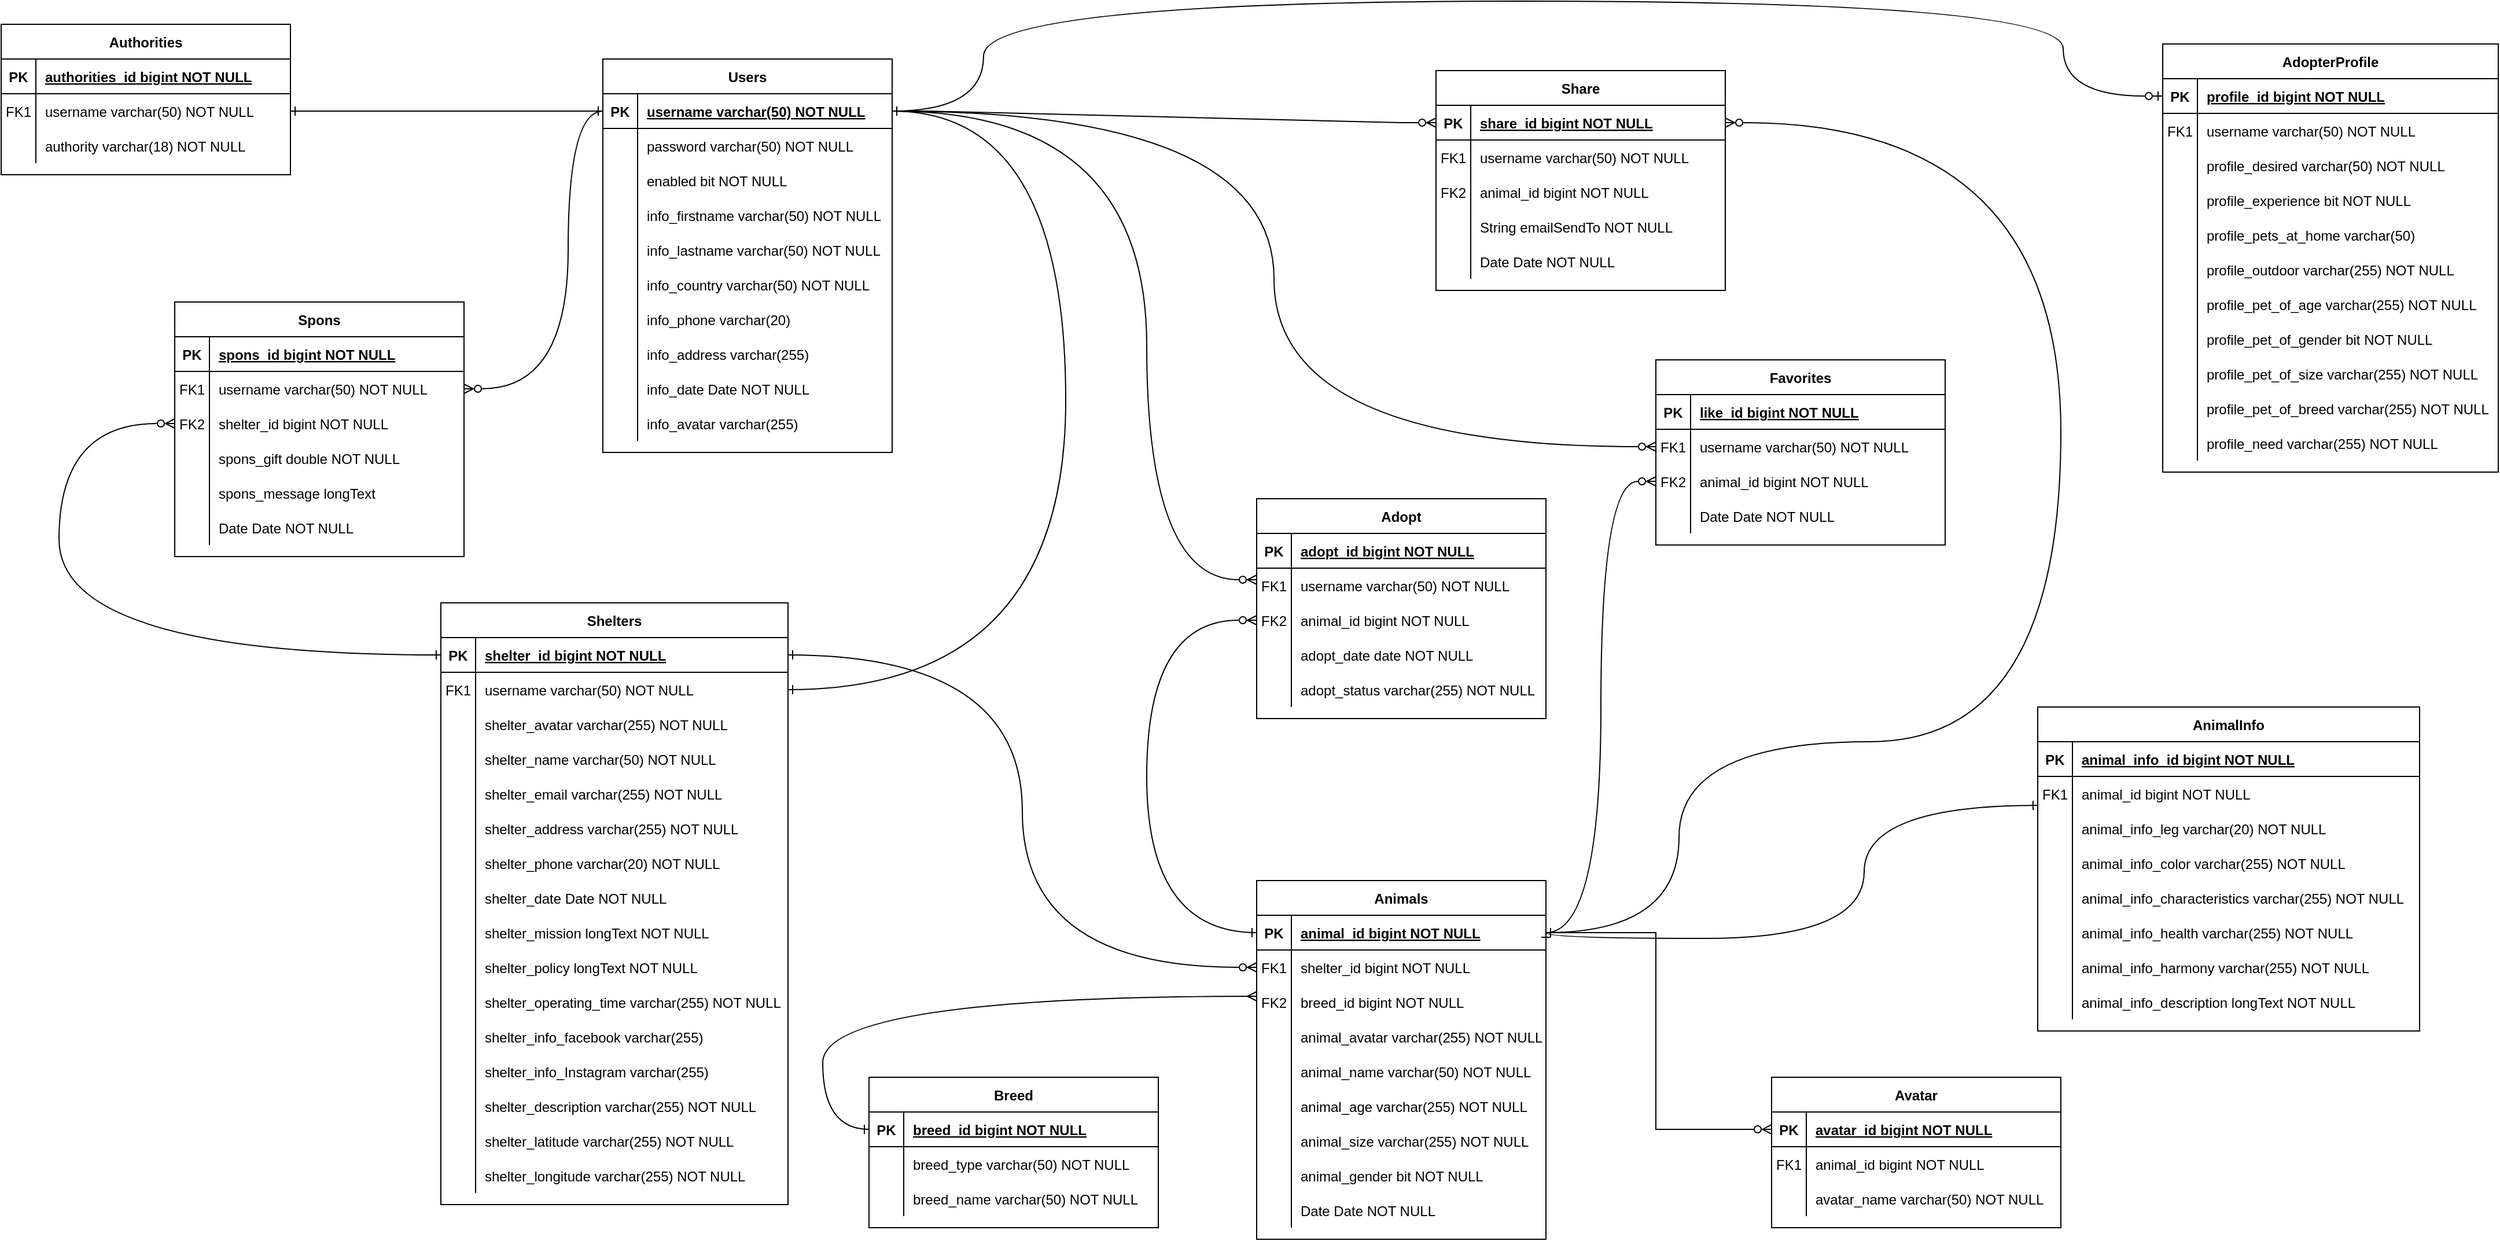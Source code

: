 <mxfile version="24.7.5">
  <diagram id="R2lEEEUBdFMjLlhIrx00" name="Page-1">
    <mxGraphModel dx="3784" dy="1228" grid="1" gridSize="10" guides="1" tooltips="1" connect="1" arrows="1" fold="1" page="1" pageScale="1" pageWidth="850" pageHeight="1100" math="0" shadow="0" extFonts="Permanent Marker^https://fonts.googleapis.com/css?family=Permanent+Marker">
      <root>
        <mxCell id="0" />
        <mxCell id="1" parent="0" />
        <mxCell id="0xfDiWegtZQmwM_PSjRr-60" value="Animals" style="shape=table;startSize=30;container=1;collapsible=1;childLayout=tableLayout;fixedRows=1;rowLines=0;fontStyle=1;align=center;resizeLast=1;" parent="1" vertex="1">
          <mxGeometry x="115" y="760" width="250" height="310" as="geometry" />
        </mxCell>
        <mxCell id="0xfDiWegtZQmwM_PSjRr-61" value="" style="shape=partialRectangle;collapsible=0;dropTarget=0;pointerEvents=0;fillColor=none;points=[[0,0.5],[1,0.5]];portConstraint=eastwest;top=0;left=0;right=0;bottom=1;" parent="0xfDiWegtZQmwM_PSjRr-60" vertex="1">
          <mxGeometry y="30" width="250" height="30" as="geometry" />
        </mxCell>
        <mxCell id="0xfDiWegtZQmwM_PSjRr-62" value="PK" style="shape=partialRectangle;overflow=hidden;connectable=0;fillColor=none;top=0;left=0;bottom=0;right=0;fontStyle=1;" parent="0xfDiWegtZQmwM_PSjRr-61" vertex="1">
          <mxGeometry width="30" height="30" as="geometry">
            <mxRectangle width="30" height="30" as="alternateBounds" />
          </mxGeometry>
        </mxCell>
        <mxCell id="0xfDiWegtZQmwM_PSjRr-63" value="animal_id bigint NOT NULL " style="shape=partialRectangle;overflow=hidden;connectable=0;fillColor=none;top=0;left=0;bottom=0;right=0;align=left;spacingLeft=6;fontStyle=5;" parent="0xfDiWegtZQmwM_PSjRr-61" vertex="1">
          <mxGeometry x="30" width="220" height="30" as="geometry">
            <mxRectangle width="220" height="30" as="alternateBounds" />
          </mxGeometry>
        </mxCell>
        <mxCell id="0xfDiWegtZQmwM_PSjRr-134" value="" style="shape=partialRectangle;collapsible=0;dropTarget=0;pointerEvents=0;fillColor=none;points=[[0,0.5],[1,0.5]];portConstraint=eastwest;top=0;left=0;right=0;bottom=0;" parent="0xfDiWegtZQmwM_PSjRr-60" vertex="1">
          <mxGeometry y="60" width="250" height="30" as="geometry" />
        </mxCell>
        <mxCell id="0xfDiWegtZQmwM_PSjRr-135" value="FK1" style="shape=partialRectangle;overflow=hidden;connectable=0;fillColor=none;top=0;left=0;bottom=0;right=0;" parent="0xfDiWegtZQmwM_PSjRr-134" vertex="1">
          <mxGeometry width="30" height="30" as="geometry">
            <mxRectangle width="30" height="30" as="alternateBounds" />
          </mxGeometry>
        </mxCell>
        <mxCell id="0xfDiWegtZQmwM_PSjRr-136" value="shelter_id bigint NOT NULL" style="shape=partialRectangle;overflow=hidden;connectable=0;fillColor=none;top=0;left=0;bottom=0;right=0;align=left;spacingLeft=6;" parent="0xfDiWegtZQmwM_PSjRr-134" vertex="1">
          <mxGeometry x="30" width="220" height="30" as="geometry">
            <mxRectangle width="220" height="30" as="alternateBounds" />
          </mxGeometry>
        </mxCell>
        <mxCell id="0xfDiWegtZQmwM_PSjRr-76" value="" style="shape=partialRectangle;collapsible=0;dropTarget=0;pointerEvents=0;fillColor=none;points=[[0,0.5],[1,0.5]];portConstraint=eastwest;top=0;left=0;right=0;bottom=0;" parent="0xfDiWegtZQmwM_PSjRr-60" vertex="1">
          <mxGeometry y="90" width="250" height="30" as="geometry" />
        </mxCell>
        <mxCell id="0xfDiWegtZQmwM_PSjRr-77" value="FK2" style="shape=partialRectangle;overflow=hidden;connectable=0;fillColor=none;top=0;left=0;bottom=0;right=0;" parent="0xfDiWegtZQmwM_PSjRr-76" vertex="1">
          <mxGeometry width="30" height="30" as="geometry">
            <mxRectangle width="30" height="30" as="alternateBounds" />
          </mxGeometry>
        </mxCell>
        <mxCell id="0xfDiWegtZQmwM_PSjRr-78" value="breed_id bigint NOT NULL" style="shape=partialRectangle;overflow=hidden;connectable=0;fillColor=none;top=0;left=0;bottom=0;right=0;align=left;spacingLeft=6;" parent="0xfDiWegtZQmwM_PSjRr-76" vertex="1">
          <mxGeometry x="30" width="220" height="30" as="geometry">
            <mxRectangle width="220" height="30" as="alternateBounds" />
          </mxGeometry>
        </mxCell>
        <mxCell id="0xfDiWegtZQmwM_PSjRr-64" value="" style="shape=partialRectangle;collapsible=0;dropTarget=0;pointerEvents=0;fillColor=none;points=[[0,0.5],[1,0.5]];portConstraint=eastwest;top=0;left=0;right=0;bottom=0;" parent="0xfDiWegtZQmwM_PSjRr-60" vertex="1">
          <mxGeometry y="120" width="250" height="30" as="geometry" />
        </mxCell>
        <mxCell id="0xfDiWegtZQmwM_PSjRr-65" value="" style="shape=partialRectangle;overflow=hidden;connectable=0;fillColor=none;top=0;left=0;bottom=0;right=0;" parent="0xfDiWegtZQmwM_PSjRr-64" vertex="1">
          <mxGeometry width="30" height="30" as="geometry">
            <mxRectangle width="30" height="30" as="alternateBounds" />
          </mxGeometry>
        </mxCell>
        <mxCell id="0xfDiWegtZQmwM_PSjRr-66" value="animal_avatar varchar(255) NOT NULL" style="shape=partialRectangle;overflow=hidden;connectable=0;fillColor=none;top=0;left=0;bottom=0;right=0;align=left;spacingLeft=6;" parent="0xfDiWegtZQmwM_PSjRr-64" vertex="1">
          <mxGeometry x="30" width="220" height="30" as="geometry">
            <mxRectangle width="220" height="30" as="alternateBounds" />
          </mxGeometry>
        </mxCell>
        <mxCell id="0xfDiWegtZQmwM_PSjRr-67" value="" style="shape=partialRectangle;collapsible=0;dropTarget=0;pointerEvents=0;fillColor=none;points=[[0,0.5],[1,0.5]];portConstraint=eastwest;top=0;left=0;right=0;bottom=0;" parent="0xfDiWegtZQmwM_PSjRr-60" vertex="1">
          <mxGeometry y="150" width="250" height="30" as="geometry" />
        </mxCell>
        <mxCell id="0xfDiWegtZQmwM_PSjRr-68" value="" style="shape=partialRectangle;overflow=hidden;connectable=0;fillColor=none;top=0;left=0;bottom=0;right=0;" parent="0xfDiWegtZQmwM_PSjRr-67" vertex="1">
          <mxGeometry width="30" height="30" as="geometry">
            <mxRectangle width="30" height="30" as="alternateBounds" />
          </mxGeometry>
        </mxCell>
        <mxCell id="0xfDiWegtZQmwM_PSjRr-69" value="animal_name varchar(50) NOT NULL" style="shape=partialRectangle;overflow=hidden;connectable=0;fillColor=none;top=0;left=0;bottom=0;right=0;align=left;spacingLeft=6;" parent="0xfDiWegtZQmwM_PSjRr-67" vertex="1">
          <mxGeometry x="30" width="220" height="30" as="geometry">
            <mxRectangle width="220" height="30" as="alternateBounds" />
          </mxGeometry>
        </mxCell>
        <mxCell id="0xfDiWegtZQmwM_PSjRr-70" value="" style="shape=partialRectangle;collapsible=0;dropTarget=0;pointerEvents=0;fillColor=none;points=[[0,0.5],[1,0.5]];portConstraint=eastwest;top=0;left=0;right=0;bottom=0;" parent="0xfDiWegtZQmwM_PSjRr-60" vertex="1">
          <mxGeometry y="180" width="250" height="30" as="geometry" />
        </mxCell>
        <mxCell id="0xfDiWegtZQmwM_PSjRr-71" value="" style="shape=partialRectangle;overflow=hidden;connectable=0;fillColor=none;top=0;left=0;bottom=0;right=0;" parent="0xfDiWegtZQmwM_PSjRr-70" vertex="1">
          <mxGeometry width="30" height="30" as="geometry">
            <mxRectangle width="30" height="30" as="alternateBounds" />
          </mxGeometry>
        </mxCell>
        <mxCell id="0xfDiWegtZQmwM_PSjRr-72" value="animal_age varchar(255) NOT NULL" style="shape=partialRectangle;overflow=hidden;connectable=0;fillColor=none;top=0;left=0;bottom=0;right=0;align=left;spacingLeft=6;" parent="0xfDiWegtZQmwM_PSjRr-70" vertex="1">
          <mxGeometry x="30" width="220" height="30" as="geometry">
            <mxRectangle width="220" height="30" as="alternateBounds" />
          </mxGeometry>
        </mxCell>
        <mxCell id="0xfDiWegtZQmwM_PSjRr-73" value="" style="shape=partialRectangle;collapsible=0;dropTarget=0;pointerEvents=0;fillColor=none;points=[[0,0.5],[1,0.5]];portConstraint=eastwest;top=0;left=0;right=0;bottom=0;" parent="0xfDiWegtZQmwM_PSjRr-60" vertex="1">
          <mxGeometry y="210" width="250" height="30" as="geometry" />
        </mxCell>
        <mxCell id="0xfDiWegtZQmwM_PSjRr-74" value="" style="shape=partialRectangle;overflow=hidden;connectable=0;fillColor=none;top=0;left=0;bottom=0;right=0;" parent="0xfDiWegtZQmwM_PSjRr-73" vertex="1">
          <mxGeometry width="30" height="30" as="geometry">
            <mxRectangle width="30" height="30" as="alternateBounds" />
          </mxGeometry>
        </mxCell>
        <mxCell id="0xfDiWegtZQmwM_PSjRr-75" value="animal_size varchar(255) NOT NULL" style="shape=partialRectangle;overflow=hidden;connectable=0;fillColor=none;top=0;left=0;bottom=0;right=0;align=left;spacingLeft=6;" parent="0xfDiWegtZQmwM_PSjRr-73" vertex="1">
          <mxGeometry x="30" width="220" height="30" as="geometry">
            <mxRectangle width="220" height="30" as="alternateBounds" />
          </mxGeometry>
        </mxCell>
        <mxCell id="0xfDiWegtZQmwM_PSjRr-105" value="" style="shape=partialRectangle;collapsible=0;dropTarget=0;pointerEvents=0;fillColor=none;points=[[0,0.5],[1,0.5]];portConstraint=eastwest;top=0;left=0;right=0;bottom=0;" parent="0xfDiWegtZQmwM_PSjRr-60" vertex="1">
          <mxGeometry y="240" width="250" height="30" as="geometry" />
        </mxCell>
        <mxCell id="0xfDiWegtZQmwM_PSjRr-106" value="" style="shape=partialRectangle;overflow=hidden;connectable=0;fillColor=none;top=0;left=0;bottom=0;right=0;" parent="0xfDiWegtZQmwM_PSjRr-105" vertex="1">
          <mxGeometry width="30" height="30" as="geometry">
            <mxRectangle width="30" height="30" as="alternateBounds" />
          </mxGeometry>
        </mxCell>
        <mxCell id="0xfDiWegtZQmwM_PSjRr-107" value="animal_gender bit NOT NULL" style="shape=partialRectangle;overflow=hidden;connectable=0;fillColor=none;top=0;left=0;bottom=0;right=0;align=left;spacingLeft=6;" parent="0xfDiWegtZQmwM_PSjRr-105" vertex="1">
          <mxGeometry x="30" width="220" height="30" as="geometry">
            <mxRectangle width="220" height="30" as="alternateBounds" />
          </mxGeometry>
        </mxCell>
        <mxCell id="NLZ9s4_FFTba4eGn_qR4-7" value="" style="shape=partialRectangle;collapsible=0;dropTarget=0;pointerEvents=0;fillColor=none;points=[[0,0.5],[1,0.5]];portConstraint=eastwest;top=0;left=0;right=0;bottom=0;" parent="0xfDiWegtZQmwM_PSjRr-60" vertex="1">
          <mxGeometry y="270" width="250" height="30" as="geometry" />
        </mxCell>
        <mxCell id="NLZ9s4_FFTba4eGn_qR4-8" value="" style="shape=partialRectangle;overflow=hidden;connectable=0;fillColor=none;top=0;left=0;bottom=0;right=0;" parent="NLZ9s4_FFTba4eGn_qR4-7" vertex="1">
          <mxGeometry width="30" height="30" as="geometry">
            <mxRectangle width="30" height="30" as="alternateBounds" />
          </mxGeometry>
        </mxCell>
        <mxCell id="NLZ9s4_FFTba4eGn_qR4-9" value="Date Date NOT NULL" style="shape=partialRectangle;overflow=hidden;connectable=0;fillColor=none;top=0;left=0;bottom=0;right=0;align=left;spacingLeft=6;" parent="NLZ9s4_FFTba4eGn_qR4-7" vertex="1">
          <mxGeometry x="30" width="220" height="30" as="geometry">
            <mxRectangle width="220" height="30" as="alternateBounds" />
          </mxGeometry>
        </mxCell>
        <mxCell id="0xfDiWegtZQmwM_PSjRr-82" value="AnimalInfo" style="shape=table;startSize=30;container=1;collapsible=1;childLayout=tableLayout;fixedRows=1;rowLines=0;fontStyle=1;align=center;resizeLast=1;" parent="1" vertex="1">
          <mxGeometry x="790" y="610" width="330.0" height="280" as="geometry" />
        </mxCell>
        <mxCell id="0xfDiWegtZQmwM_PSjRr-83" value="" style="shape=partialRectangle;collapsible=0;dropTarget=0;pointerEvents=0;fillColor=none;points=[[0,0.5],[1,0.5]];portConstraint=eastwest;top=0;left=0;right=0;bottom=1;" parent="0xfDiWegtZQmwM_PSjRr-82" vertex="1">
          <mxGeometry y="30" width="330.0" height="30" as="geometry" />
        </mxCell>
        <mxCell id="0xfDiWegtZQmwM_PSjRr-84" value="PK" style="shape=partialRectangle;overflow=hidden;connectable=0;fillColor=none;top=0;left=0;bottom=0;right=0;fontStyle=1;" parent="0xfDiWegtZQmwM_PSjRr-83" vertex="1">
          <mxGeometry width="30" height="30" as="geometry">
            <mxRectangle width="30" height="30" as="alternateBounds" />
          </mxGeometry>
        </mxCell>
        <mxCell id="0xfDiWegtZQmwM_PSjRr-85" value="animal_info_id bigint NOT NULL " style="shape=partialRectangle;overflow=hidden;connectable=0;fillColor=none;top=0;left=0;bottom=0;right=0;align=left;spacingLeft=6;fontStyle=5;" parent="0xfDiWegtZQmwM_PSjRr-83" vertex="1">
          <mxGeometry x="30" width="300.0" height="30" as="geometry">
            <mxRectangle width="300.0" height="30" as="alternateBounds" />
          </mxGeometry>
        </mxCell>
        <mxCell id="0xfDiWegtZQmwM_PSjRr-86" value="" style="shape=partialRectangle;collapsible=0;dropTarget=0;pointerEvents=0;fillColor=none;points=[[0,0.5],[1,0.5]];portConstraint=eastwest;top=0;left=0;right=0;bottom=0;" parent="0xfDiWegtZQmwM_PSjRr-82" vertex="1">
          <mxGeometry y="60" width="330.0" height="30" as="geometry" />
        </mxCell>
        <mxCell id="0xfDiWegtZQmwM_PSjRr-87" value="FK1" style="shape=partialRectangle;overflow=hidden;connectable=0;fillColor=none;top=0;left=0;bottom=0;right=0;" parent="0xfDiWegtZQmwM_PSjRr-86" vertex="1">
          <mxGeometry width="30" height="30" as="geometry">
            <mxRectangle width="30" height="30" as="alternateBounds" />
          </mxGeometry>
        </mxCell>
        <mxCell id="0xfDiWegtZQmwM_PSjRr-88" value="animal_id bigint NOT NULL" style="shape=partialRectangle;overflow=hidden;connectable=0;fillColor=none;top=0;left=0;bottom=0;right=0;align=left;spacingLeft=6;" parent="0xfDiWegtZQmwM_PSjRr-86" vertex="1">
          <mxGeometry x="30" width="300.0" height="30" as="geometry">
            <mxRectangle width="300.0" height="30" as="alternateBounds" />
          </mxGeometry>
        </mxCell>
        <mxCell id="0xfDiWegtZQmwM_PSjRr-89" value="" style="shape=partialRectangle;collapsible=0;dropTarget=0;pointerEvents=0;fillColor=none;points=[[0,0.5],[1,0.5]];portConstraint=eastwest;top=0;left=0;right=0;bottom=0;" parent="0xfDiWegtZQmwM_PSjRr-82" vertex="1">
          <mxGeometry y="90" width="330.0" height="30" as="geometry" />
        </mxCell>
        <mxCell id="0xfDiWegtZQmwM_PSjRr-90" value="" style="shape=partialRectangle;overflow=hidden;connectable=0;fillColor=none;top=0;left=0;bottom=0;right=0;" parent="0xfDiWegtZQmwM_PSjRr-89" vertex="1">
          <mxGeometry width="30" height="30" as="geometry">
            <mxRectangle width="30" height="30" as="alternateBounds" />
          </mxGeometry>
        </mxCell>
        <mxCell id="0xfDiWegtZQmwM_PSjRr-91" value="animal_info_leg varchar(20) NOT NULL" style="shape=partialRectangle;overflow=hidden;connectable=0;fillColor=none;top=0;left=0;bottom=0;right=0;align=left;spacingLeft=6;" parent="0xfDiWegtZQmwM_PSjRr-89" vertex="1">
          <mxGeometry x="30" width="300.0" height="30" as="geometry">
            <mxRectangle width="300.0" height="30" as="alternateBounds" />
          </mxGeometry>
        </mxCell>
        <mxCell id="0xfDiWegtZQmwM_PSjRr-92" value="" style="shape=partialRectangle;collapsible=0;dropTarget=0;pointerEvents=0;fillColor=none;points=[[0,0.5],[1,0.5]];portConstraint=eastwest;top=0;left=0;right=0;bottom=0;" parent="0xfDiWegtZQmwM_PSjRr-82" vertex="1">
          <mxGeometry y="120" width="330.0" height="30" as="geometry" />
        </mxCell>
        <mxCell id="0xfDiWegtZQmwM_PSjRr-93" value="" style="shape=partialRectangle;overflow=hidden;connectable=0;fillColor=none;top=0;left=0;bottom=0;right=0;" parent="0xfDiWegtZQmwM_PSjRr-92" vertex="1">
          <mxGeometry width="30" height="30" as="geometry">
            <mxRectangle width="30" height="30" as="alternateBounds" />
          </mxGeometry>
        </mxCell>
        <mxCell id="0xfDiWegtZQmwM_PSjRr-94" value="animal_info_color varchar(255) NOT NULL" style="shape=partialRectangle;overflow=hidden;connectable=0;fillColor=none;top=0;left=0;bottom=0;right=0;align=left;spacingLeft=6;" parent="0xfDiWegtZQmwM_PSjRr-92" vertex="1">
          <mxGeometry x="30" width="300.0" height="30" as="geometry">
            <mxRectangle width="300.0" height="30" as="alternateBounds" />
          </mxGeometry>
        </mxCell>
        <mxCell id="0xfDiWegtZQmwM_PSjRr-95" value="" style="shape=partialRectangle;collapsible=0;dropTarget=0;pointerEvents=0;fillColor=none;points=[[0,0.5],[1,0.5]];portConstraint=eastwest;top=0;left=0;right=0;bottom=0;" parent="0xfDiWegtZQmwM_PSjRr-82" vertex="1">
          <mxGeometry y="150" width="330.0" height="30" as="geometry" />
        </mxCell>
        <mxCell id="0xfDiWegtZQmwM_PSjRr-96" value="" style="shape=partialRectangle;overflow=hidden;connectable=0;fillColor=none;top=0;left=0;bottom=0;right=0;" parent="0xfDiWegtZQmwM_PSjRr-95" vertex="1">
          <mxGeometry width="30" height="30" as="geometry">
            <mxRectangle width="30" height="30" as="alternateBounds" />
          </mxGeometry>
        </mxCell>
        <mxCell id="0xfDiWegtZQmwM_PSjRr-97" value="animal_info_characteristics varchar(255) NOT NULL" style="shape=partialRectangle;overflow=hidden;connectable=0;fillColor=none;top=0;left=0;bottom=0;right=0;align=left;spacingLeft=6;" parent="0xfDiWegtZQmwM_PSjRr-95" vertex="1">
          <mxGeometry x="30" width="300.0" height="30" as="geometry">
            <mxRectangle width="300.0" height="30" as="alternateBounds" />
          </mxGeometry>
        </mxCell>
        <mxCell id="0xfDiWegtZQmwM_PSjRr-98" value="" style="shape=partialRectangle;collapsible=0;dropTarget=0;pointerEvents=0;fillColor=none;points=[[0,0.5],[1,0.5]];portConstraint=eastwest;top=0;left=0;right=0;bottom=0;" parent="0xfDiWegtZQmwM_PSjRr-82" vertex="1">
          <mxGeometry y="180" width="330.0" height="30" as="geometry" />
        </mxCell>
        <mxCell id="0xfDiWegtZQmwM_PSjRr-99" value="" style="shape=partialRectangle;overflow=hidden;connectable=0;fillColor=none;top=0;left=0;bottom=0;right=0;" parent="0xfDiWegtZQmwM_PSjRr-98" vertex="1">
          <mxGeometry width="30" height="30" as="geometry">
            <mxRectangle width="30" height="30" as="alternateBounds" />
          </mxGeometry>
        </mxCell>
        <mxCell id="0xfDiWegtZQmwM_PSjRr-100" value="animal_info_health varchar(255) NOT NULL" style="shape=partialRectangle;overflow=hidden;connectable=0;fillColor=none;top=0;left=0;bottom=0;right=0;align=left;spacingLeft=6;" parent="0xfDiWegtZQmwM_PSjRr-98" vertex="1">
          <mxGeometry x="30" width="300.0" height="30" as="geometry">
            <mxRectangle width="300.0" height="30" as="alternateBounds" />
          </mxGeometry>
        </mxCell>
        <mxCell id="0xfDiWegtZQmwM_PSjRr-101" value="" style="shape=partialRectangle;collapsible=0;dropTarget=0;pointerEvents=0;fillColor=none;points=[[0,0.5],[1,0.5]];portConstraint=eastwest;top=0;left=0;right=0;bottom=0;" parent="0xfDiWegtZQmwM_PSjRr-82" vertex="1">
          <mxGeometry y="210" width="330.0" height="30" as="geometry" />
        </mxCell>
        <mxCell id="0xfDiWegtZQmwM_PSjRr-102" value="" style="shape=partialRectangle;overflow=hidden;connectable=0;fillColor=none;top=0;left=0;bottom=0;right=0;" parent="0xfDiWegtZQmwM_PSjRr-101" vertex="1">
          <mxGeometry width="30" height="30" as="geometry">
            <mxRectangle width="30" height="30" as="alternateBounds" />
          </mxGeometry>
        </mxCell>
        <mxCell id="0xfDiWegtZQmwM_PSjRr-103" value="animal_info_harmony varchar(255) NOT NULL" style="shape=partialRectangle;overflow=hidden;connectable=0;fillColor=none;top=0;left=0;bottom=0;right=0;align=left;spacingLeft=6;" parent="0xfDiWegtZQmwM_PSjRr-101" vertex="1">
          <mxGeometry x="30" width="300.0" height="30" as="geometry">
            <mxRectangle width="300.0" height="30" as="alternateBounds" />
          </mxGeometry>
        </mxCell>
        <mxCell id="0xfDiWegtZQmwM_PSjRr-108" value="" style="shape=partialRectangle;collapsible=0;dropTarget=0;pointerEvents=0;fillColor=none;points=[[0,0.5],[1,0.5]];portConstraint=eastwest;top=0;left=0;right=0;bottom=0;" parent="0xfDiWegtZQmwM_PSjRr-82" vertex="1">
          <mxGeometry y="240" width="330.0" height="30" as="geometry" />
        </mxCell>
        <mxCell id="0xfDiWegtZQmwM_PSjRr-109" value="" style="shape=partialRectangle;overflow=hidden;connectable=0;fillColor=none;top=0;left=0;bottom=0;right=0;" parent="0xfDiWegtZQmwM_PSjRr-108" vertex="1">
          <mxGeometry width="30" height="30" as="geometry">
            <mxRectangle width="30" height="30" as="alternateBounds" />
          </mxGeometry>
        </mxCell>
        <mxCell id="0xfDiWegtZQmwM_PSjRr-110" value="animal_info_description longText NOT NULL" style="shape=partialRectangle;overflow=hidden;connectable=0;fillColor=none;top=0;left=0;bottom=0;right=0;align=left;spacingLeft=6;" parent="0xfDiWegtZQmwM_PSjRr-108" vertex="1">
          <mxGeometry x="30" width="300.0" height="30" as="geometry">
            <mxRectangle width="300.0" height="30" as="alternateBounds" />
          </mxGeometry>
        </mxCell>
        <mxCell id="0xfDiWegtZQmwM_PSjRr-104" style="edgeStyle=orthogonalEdgeStyle;rounded=0;orthogonalLoop=1;jettySize=auto;html=1;startArrow=ERone;startFill=0;endArrow=ERone;endFill=0;curved=1;entryX=1;entryY=0.5;entryDx=0;entryDy=0;" parent="1" source="0xfDiWegtZQmwM_PSjRr-86" target="0xfDiWegtZQmwM_PSjRr-61" edge="1">
          <mxGeometry relative="1" as="geometry">
            <Array as="points">
              <mxPoint x="640" y="695" />
              <mxPoint x="640" y="810" />
              <mxPoint x="365" y="810" />
            </Array>
          </mxGeometry>
        </mxCell>
        <mxCell id="0xfDiWegtZQmwM_PSjRr-137" style="edgeStyle=orthogonalEdgeStyle;rounded=0;orthogonalLoop=1;jettySize=auto;html=1;exitX=1;exitY=0.5;exitDx=0;exitDy=0;curved=1;endArrow=ERzeroToMany;endFill=0;startArrow=ERone;startFill=0;" parent="1" source="0xfDiWegtZQmwM_PSjRr-113" target="0xfDiWegtZQmwM_PSjRr-134" edge="1">
          <mxGeometry relative="1" as="geometry" />
        </mxCell>
        <mxCell id="0xfDiWegtZQmwM_PSjRr-208" value="Adopt" style="shape=table;startSize=30;container=1;collapsible=1;childLayout=tableLayout;fixedRows=1;rowLines=0;fontStyle=1;align=center;resizeLast=1;" parent="1" vertex="1">
          <mxGeometry x="115" y="430" width="250" height="190" as="geometry" />
        </mxCell>
        <mxCell id="0xfDiWegtZQmwM_PSjRr-209" value="" style="shape=partialRectangle;collapsible=0;dropTarget=0;pointerEvents=0;fillColor=none;points=[[0,0.5],[1,0.5]];portConstraint=eastwest;top=0;left=0;right=0;bottom=1;" parent="0xfDiWegtZQmwM_PSjRr-208" vertex="1">
          <mxGeometry y="30" width="250" height="30" as="geometry" />
        </mxCell>
        <mxCell id="0xfDiWegtZQmwM_PSjRr-210" value="PK" style="shape=partialRectangle;overflow=hidden;connectable=0;fillColor=none;top=0;left=0;bottom=0;right=0;fontStyle=1;" parent="0xfDiWegtZQmwM_PSjRr-209" vertex="1">
          <mxGeometry width="30" height="30" as="geometry">
            <mxRectangle width="30" height="30" as="alternateBounds" />
          </mxGeometry>
        </mxCell>
        <mxCell id="0xfDiWegtZQmwM_PSjRr-211" value="adopt_id bigint NOT NULL " style="shape=partialRectangle;overflow=hidden;connectable=0;fillColor=none;top=0;left=0;bottom=0;right=0;align=left;spacingLeft=6;fontStyle=5;" parent="0xfDiWegtZQmwM_PSjRr-209" vertex="1">
          <mxGeometry x="30" width="220" height="30" as="geometry">
            <mxRectangle width="220" height="30" as="alternateBounds" />
          </mxGeometry>
        </mxCell>
        <mxCell id="0xfDiWegtZQmwM_PSjRr-212" value="" style="shape=partialRectangle;collapsible=0;dropTarget=0;pointerEvents=0;fillColor=none;points=[[0,0.5],[1,0.5]];portConstraint=eastwest;top=0;left=0;right=0;bottom=0;" parent="0xfDiWegtZQmwM_PSjRr-208" vertex="1">
          <mxGeometry y="60" width="250" height="30" as="geometry" />
        </mxCell>
        <mxCell id="0xfDiWegtZQmwM_PSjRr-213" value="FK1" style="shape=partialRectangle;overflow=hidden;connectable=0;fillColor=none;top=0;left=0;bottom=0;right=0;" parent="0xfDiWegtZQmwM_PSjRr-212" vertex="1">
          <mxGeometry width="30" height="30" as="geometry">
            <mxRectangle width="30" height="30" as="alternateBounds" />
          </mxGeometry>
        </mxCell>
        <mxCell id="0xfDiWegtZQmwM_PSjRr-214" value="username varchar(50) NOT NULL" style="shape=partialRectangle;overflow=hidden;connectable=0;fillColor=none;top=0;left=0;bottom=0;right=0;align=left;spacingLeft=6;" parent="0xfDiWegtZQmwM_PSjRr-212" vertex="1">
          <mxGeometry x="30" width="220" height="30" as="geometry">
            <mxRectangle width="220" height="30" as="alternateBounds" />
          </mxGeometry>
        </mxCell>
        <mxCell id="0xfDiWegtZQmwM_PSjRr-215" value="" style="shape=partialRectangle;collapsible=0;dropTarget=0;pointerEvents=0;fillColor=none;points=[[0,0.5],[1,0.5]];portConstraint=eastwest;top=0;left=0;right=0;bottom=0;" parent="0xfDiWegtZQmwM_PSjRr-208" vertex="1">
          <mxGeometry y="90" width="250" height="30" as="geometry" />
        </mxCell>
        <mxCell id="0xfDiWegtZQmwM_PSjRr-216" value="FK2" style="shape=partialRectangle;overflow=hidden;connectable=0;fillColor=none;top=0;left=0;bottom=0;right=0;" parent="0xfDiWegtZQmwM_PSjRr-215" vertex="1">
          <mxGeometry width="30" height="30" as="geometry">
            <mxRectangle width="30" height="30" as="alternateBounds" />
          </mxGeometry>
        </mxCell>
        <mxCell id="0xfDiWegtZQmwM_PSjRr-217" value="animal_id bigint NOT NULL" style="shape=partialRectangle;overflow=hidden;connectable=0;fillColor=none;top=0;left=0;bottom=0;right=0;align=left;spacingLeft=6;" parent="0xfDiWegtZQmwM_PSjRr-215" vertex="1">
          <mxGeometry x="30" width="220" height="30" as="geometry">
            <mxRectangle width="220" height="30" as="alternateBounds" />
          </mxGeometry>
        </mxCell>
        <mxCell id="0xfDiWegtZQmwM_PSjRr-218" value="" style="shape=partialRectangle;collapsible=0;dropTarget=0;pointerEvents=0;fillColor=none;points=[[0,0.5],[1,0.5]];portConstraint=eastwest;top=0;left=0;right=0;bottom=0;" parent="0xfDiWegtZQmwM_PSjRr-208" vertex="1">
          <mxGeometry y="120" width="250" height="30" as="geometry" />
        </mxCell>
        <mxCell id="0xfDiWegtZQmwM_PSjRr-219" value="" style="shape=partialRectangle;overflow=hidden;connectable=0;fillColor=none;top=0;left=0;bottom=0;right=0;" parent="0xfDiWegtZQmwM_PSjRr-218" vertex="1">
          <mxGeometry width="30" height="30" as="geometry">
            <mxRectangle width="30" height="30" as="alternateBounds" />
          </mxGeometry>
        </mxCell>
        <mxCell id="0xfDiWegtZQmwM_PSjRr-220" value="adopt_date date NOT NULL" style="shape=partialRectangle;overflow=hidden;connectable=0;fillColor=none;top=0;left=0;bottom=0;right=0;align=left;spacingLeft=6;" parent="0xfDiWegtZQmwM_PSjRr-218" vertex="1">
          <mxGeometry x="30" width="220" height="30" as="geometry">
            <mxRectangle width="220" height="30" as="alternateBounds" />
          </mxGeometry>
        </mxCell>
        <mxCell id="0xfDiWegtZQmwM_PSjRr-227" value="" style="shape=partialRectangle;collapsible=0;dropTarget=0;pointerEvents=0;fillColor=none;points=[[0,0.5],[1,0.5]];portConstraint=eastwest;top=0;left=0;right=0;bottom=0;" parent="0xfDiWegtZQmwM_PSjRr-208" vertex="1">
          <mxGeometry y="150" width="250" height="30" as="geometry" />
        </mxCell>
        <mxCell id="0xfDiWegtZQmwM_PSjRr-228" value="" style="shape=partialRectangle;overflow=hidden;connectable=0;fillColor=none;top=0;left=0;bottom=0;right=0;" parent="0xfDiWegtZQmwM_PSjRr-227" vertex="1">
          <mxGeometry width="30" height="30" as="geometry">
            <mxRectangle width="30" height="30" as="alternateBounds" />
          </mxGeometry>
        </mxCell>
        <mxCell id="0xfDiWegtZQmwM_PSjRr-229" value="adopt_status varchar(255) NOT NULL" style="shape=partialRectangle;overflow=hidden;connectable=0;fillColor=none;top=0;left=0;bottom=0;right=0;align=left;spacingLeft=6;" parent="0xfDiWegtZQmwM_PSjRr-227" vertex="1">
          <mxGeometry x="30" width="220" height="30" as="geometry">
            <mxRectangle width="220" height="30" as="alternateBounds" />
          </mxGeometry>
        </mxCell>
        <mxCell id="0xfDiWegtZQmwM_PSjRr-233" value="Favorites" style="shape=table;startSize=30;container=1;collapsible=1;childLayout=tableLayout;fixedRows=1;rowLines=0;fontStyle=1;align=center;resizeLast=1;" parent="1" vertex="1">
          <mxGeometry x="460" y="310" width="250" height="160" as="geometry" />
        </mxCell>
        <mxCell id="0xfDiWegtZQmwM_PSjRr-234" value="" style="shape=partialRectangle;collapsible=0;dropTarget=0;pointerEvents=0;fillColor=none;points=[[0,0.5],[1,0.5]];portConstraint=eastwest;top=0;left=0;right=0;bottom=1;" parent="0xfDiWegtZQmwM_PSjRr-233" vertex="1">
          <mxGeometry y="30" width="250" height="30" as="geometry" />
        </mxCell>
        <mxCell id="0xfDiWegtZQmwM_PSjRr-235" value="PK" style="shape=partialRectangle;overflow=hidden;connectable=0;fillColor=none;top=0;left=0;bottom=0;right=0;fontStyle=1;" parent="0xfDiWegtZQmwM_PSjRr-234" vertex="1">
          <mxGeometry width="30" height="30" as="geometry">
            <mxRectangle width="30" height="30" as="alternateBounds" />
          </mxGeometry>
        </mxCell>
        <mxCell id="0xfDiWegtZQmwM_PSjRr-236" value="like_id bigint NOT NULL " style="shape=partialRectangle;overflow=hidden;connectable=0;fillColor=none;top=0;left=0;bottom=0;right=0;align=left;spacingLeft=6;fontStyle=5;" parent="0xfDiWegtZQmwM_PSjRr-234" vertex="1">
          <mxGeometry x="30" width="220" height="30" as="geometry">
            <mxRectangle width="220" height="30" as="alternateBounds" />
          </mxGeometry>
        </mxCell>
        <mxCell id="0xfDiWegtZQmwM_PSjRr-237" value="" style="shape=partialRectangle;collapsible=0;dropTarget=0;pointerEvents=0;fillColor=none;points=[[0,0.5],[1,0.5]];portConstraint=eastwest;top=0;left=0;right=0;bottom=0;" parent="0xfDiWegtZQmwM_PSjRr-233" vertex="1">
          <mxGeometry y="60" width="250" height="30" as="geometry" />
        </mxCell>
        <mxCell id="0xfDiWegtZQmwM_PSjRr-238" value="FK1" style="shape=partialRectangle;overflow=hidden;connectable=0;fillColor=none;top=0;left=0;bottom=0;right=0;" parent="0xfDiWegtZQmwM_PSjRr-237" vertex="1">
          <mxGeometry width="30" height="30" as="geometry">
            <mxRectangle width="30" height="30" as="alternateBounds" />
          </mxGeometry>
        </mxCell>
        <mxCell id="0xfDiWegtZQmwM_PSjRr-239" value="username varchar(50) NOT NULL" style="shape=partialRectangle;overflow=hidden;connectable=0;fillColor=none;top=0;left=0;bottom=0;right=0;align=left;spacingLeft=6;" parent="0xfDiWegtZQmwM_PSjRr-237" vertex="1">
          <mxGeometry x="30" width="220" height="30" as="geometry">
            <mxRectangle width="220" height="30" as="alternateBounds" />
          </mxGeometry>
        </mxCell>
        <mxCell id="0xfDiWegtZQmwM_PSjRr-240" value="" style="shape=partialRectangle;collapsible=0;dropTarget=0;pointerEvents=0;fillColor=none;points=[[0,0.5],[1,0.5]];portConstraint=eastwest;top=0;left=0;right=0;bottom=0;" parent="0xfDiWegtZQmwM_PSjRr-233" vertex="1">
          <mxGeometry y="90" width="250" height="30" as="geometry" />
        </mxCell>
        <mxCell id="0xfDiWegtZQmwM_PSjRr-241" value="FK2" style="shape=partialRectangle;overflow=hidden;connectable=0;fillColor=none;top=0;left=0;bottom=0;right=0;" parent="0xfDiWegtZQmwM_PSjRr-240" vertex="1">
          <mxGeometry width="30" height="30" as="geometry">
            <mxRectangle width="30" height="30" as="alternateBounds" />
          </mxGeometry>
        </mxCell>
        <mxCell id="0xfDiWegtZQmwM_PSjRr-242" value="animal_id bigint NOT NULL" style="shape=partialRectangle;overflow=hidden;connectable=0;fillColor=none;top=0;left=0;bottom=0;right=0;align=left;spacingLeft=6;" parent="0xfDiWegtZQmwM_PSjRr-240" vertex="1">
          <mxGeometry x="30" width="220" height="30" as="geometry">
            <mxRectangle width="220" height="30" as="alternateBounds" />
          </mxGeometry>
        </mxCell>
        <mxCell id="NLZ9s4_FFTba4eGn_qR4-4" value="" style="shape=partialRectangle;collapsible=0;dropTarget=0;pointerEvents=0;fillColor=none;points=[[0,0.5],[1,0.5]];portConstraint=eastwest;top=0;left=0;right=0;bottom=0;" parent="0xfDiWegtZQmwM_PSjRr-233" vertex="1">
          <mxGeometry y="120" width="250" height="30" as="geometry" />
        </mxCell>
        <mxCell id="NLZ9s4_FFTba4eGn_qR4-5" value="" style="shape=partialRectangle;overflow=hidden;connectable=0;fillColor=none;top=0;left=0;bottom=0;right=0;" parent="NLZ9s4_FFTba4eGn_qR4-4" vertex="1">
          <mxGeometry width="30" height="30" as="geometry">
            <mxRectangle width="30" height="30" as="alternateBounds" />
          </mxGeometry>
        </mxCell>
        <mxCell id="NLZ9s4_FFTba4eGn_qR4-6" value="Date Date NOT NULL" style="shape=partialRectangle;overflow=hidden;connectable=0;fillColor=none;top=0;left=0;bottom=0;right=0;align=left;spacingLeft=6;" parent="NLZ9s4_FFTba4eGn_qR4-4" vertex="1">
          <mxGeometry x="30" width="220" height="30" as="geometry">
            <mxRectangle width="220" height="30" as="alternateBounds" />
          </mxGeometry>
        </mxCell>
        <mxCell id="0xfDiWegtZQmwM_PSjRr-258" value="Spons" style="shape=table;startSize=30;container=1;collapsible=1;childLayout=tableLayout;fixedRows=1;rowLines=0;fontStyle=1;align=center;resizeLast=1;" parent="1" vertex="1">
          <mxGeometry x="-820" y="260" width="250" height="220" as="geometry" />
        </mxCell>
        <mxCell id="0xfDiWegtZQmwM_PSjRr-259" value="" style="shape=partialRectangle;collapsible=0;dropTarget=0;pointerEvents=0;fillColor=none;points=[[0,0.5],[1,0.5]];portConstraint=eastwest;top=0;left=0;right=0;bottom=1;" parent="0xfDiWegtZQmwM_PSjRr-258" vertex="1">
          <mxGeometry y="30" width="250" height="30" as="geometry" />
        </mxCell>
        <mxCell id="0xfDiWegtZQmwM_PSjRr-260" value="PK" style="shape=partialRectangle;overflow=hidden;connectable=0;fillColor=none;top=0;left=0;bottom=0;right=0;fontStyle=1;" parent="0xfDiWegtZQmwM_PSjRr-259" vertex="1">
          <mxGeometry width="30" height="30" as="geometry">
            <mxRectangle width="30" height="30" as="alternateBounds" />
          </mxGeometry>
        </mxCell>
        <mxCell id="0xfDiWegtZQmwM_PSjRr-261" value="spons_id bigint NOT NULL " style="shape=partialRectangle;overflow=hidden;connectable=0;fillColor=none;top=0;left=0;bottom=0;right=0;align=left;spacingLeft=6;fontStyle=5;" parent="0xfDiWegtZQmwM_PSjRr-259" vertex="1">
          <mxGeometry x="30" width="220" height="30" as="geometry">
            <mxRectangle width="220" height="30" as="alternateBounds" />
          </mxGeometry>
        </mxCell>
        <mxCell id="0xfDiWegtZQmwM_PSjRr-262" value="" style="shape=partialRectangle;collapsible=0;dropTarget=0;pointerEvents=0;fillColor=none;points=[[0,0.5],[1,0.5]];portConstraint=eastwest;top=0;left=0;right=0;bottom=0;" parent="0xfDiWegtZQmwM_PSjRr-258" vertex="1">
          <mxGeometry y="60" width="250" height="30" as="geometry" />
        </mxCell>
        <mxCell id="0xfDiWegtZQmwM_PSjRr-263" value="FK1" style="shape=partialRectangle;overflow=hidden;connectable=0;fillColor=none;top=0;left=0;bottom=0;right=0;" parent="0xfDiWegtZQmwM_PSjRr-262" vertex="1">
          <mxGeometry width="30" height="30" as="geometry">
            <mxRectangle width="30" height="30" as="alternateBounds" />
          </mxGeometry>
        </mxCell>
        <mxCell id="0xfDiWegtZQmwM_PSjRr-264" value="username varchar(50) NOT NULL" style="shape=partialRectangle;overflow=hidden;connectable=0;fillColor=none;top=0;left=0;bottom=0;right=0;align=left;spacingLeft=6;" parent="0xfDiWegtZQmwM_PSjRr-262" vertex="1">
          <mxGeometry x="30" width="220" height="30" as="geometry">
            <mxRectangle width="220" height="30" as="alternateBounds" />
          </mxGeometry>
        </mxCell>
        <mxCell id="0xfDiWegtZQmwM_PSjRr-265" value="" style="shape=partialRectangle;collapsible=0;dropTarget=0;pointerEvents=0;fillColor=none;points=[[0,0.5],[1,0.5]];portConstraint=eastwest;top=0;left=0;right=0;bottom=0;" parent="0xfDiWegtZQmwM_PSjRr-258" vertex="1">
          <mxGeometry y="90" width="250" height="30" as="geometry" />
        </mxCell>
        <mxCell id="0xfDiWegtZQmwM_PSjRr-266" value="FK2" style="shape=partialRectangle;overflow=hidden;connectable=0;fillColor=none;top=0;left=0;bottom=0;right=0;" parent="0xfDiWegtZQmwM_PSjRr-265" vertex="1">
          <mxGeometry width="30" height="30" as="geometry">
            <mxRectangle width="30" height="30" as="alternateBounds" />
          </mxGeometry>
        </mxCell>
        <mxCell id="0xfDiWegtZQmwM_PSjRr-267" value="shelter_id bigint NOT NULL" style="shape=partialRectangle;overflow=hidden;connectable=0;fillColor=none;top=0;left=0;bottom=0;right=0;align=left;spacingLeft=6;" parent="0xfDiWegtZQmwM_PSjRr-265" vertex="1">
          <mxGeometry x="30" width="220" height="30" as="geometry">
            <mxRectangle width="220" height="30" as="alternateBounds" />
          </mxGeometry>
        </mxCell>
        <mxCell id="0xfDiWegtZQmwM_PSjRr-268" value="" style="shape=partialRectangle;collapsible=0;dropTarget=0;pointerEvents=0;fillColor=none;points=[[0,0.5],[1,0.5]];portConstraint=eastwest;top=0;left=0;right=0;bottom=0;" parent="0xfDiWegtZQmwM_PSjRr-258" vertex="1">
          <mxGeometry y="120" width="250" height="30" as="geometry" />
        </mxCell>
        <mxCell id="0xfDiWegtZQmwM_PSjRr-269" value="" style="shape=partialRectangle;overflow=hidden;connectable=0;fillColor=none;top=0;left=0;bottom=0;right=0;" parent="0xfDiWegtZQmwM_PSjRr-268" vertex="1">
          <mxGeometry width="30" height="30" as="geometry">
            <mxRectangle width="30" height="30" as="alternateBounds" />
          </mxGeometry>
        </mxCell>
        <mxCell id="0xfDiWegtZQmwM_PSjRr-270" value="spons_gift double NOT NULL" style="shape=partialRectangle;overflow=hidden;connectable=0;fillColor=none;top=0;left=0;bottom=0;right=0;align=left;spacingLeft=6;" parent="0xfDiWegtZQmwM_PSjRr-268" vertex="1">
          <mxGeometry x="30" width="220" height="30" as="geometry">
            <mxRectangle width="220" height="30" as="alternateBounds" />
          </mxGeometry>
        </mxCell>
        <mxCell id="0xfDiWegtZQmwM_PSjRr-271" value="" style="shape=partialRectangle;collapsible=0;dropTarget=0;pointerEvents=0;fillColor=none;points=[[0,0.5],[1,0.5]];portConstraint=eastwest;top=0;left=0;right=0;bottom=0;" parent="0xfDiWegtZQmwM_PSjRr-258" vertex="1">
          <mxGeometry y="150" width="250" height="30" as="geometry" />
        </mxCell>
        <mxCell id="0xfDiWegtZQmwM_PSjRr-272" value="" style="shape=partialRectangle;overflow=hidden;connectable=0;fillColor=none;top=0;left=0;bottom=0;right=0;" parent="0xfDiWegtZQmwM_PSjRr-271" vertex="1">
          <mxGeometry width="30" height="30" as="geometry">
            <mxRectangle width="30" height="30" as="alternateBounds" />
          </mxGeometry>
        </mxCell>
        <mxCell id="0xfDiWegtZQmwM_PSjRr-273" value="spons_message longText" style="shape=partialRectangle;overflow=hidden;connectable=0;fillColor=none;top=0;left=0;bottom=0;right=0;align=left;spacingLeft=6;" parent="0xfDiWegtZQmwM_PSjRr-271" vertex="1">
          <mxGeometry x="30" width="220" height="30" as="geometry">
            <mxRectangle width="220" height="30" as="alternateBounds" />
          </mxGeometry>
        </mxCell>
        <mxCell id="NLZ9s4_FFTba4eGn_qR4-13" value="" style="shape=partialRectangle;collapsible=0;dropTarget=0;pointerEvents=0;fillColor=none;points=[[0,0.5],[1,0.5]];portConstraint=eastwest;top=0;left=0;right=0;bottom=0;" parent="0xfDiWegtZQmwM_PSjRr-258" vertex="1">
          <mxGeometry y="180" width="250" height="30" as="geometry" />
        </mxCell>
        <mxCell id="NLZ9s4_FFTba4eGn_qR4-14" value="" style="shape=partialRectangle;overflow=hidden;connectable=0;fillColor=none;top=0;left=0;bottom=0;right=0;" parent="NLZ9s4_FFTba4eGn_qR4-13" vertex="1">
          <mxGeometry width="30" height="30" as="geometry">
            <mxRectangle width="30" height="30" as="alternateBounds" />
          </mxGeometry>
        </mxCell>
        <mxCell id="NLZ9s4_FFTba4eGn_qR4-15" value="Date Date NOT NULL" style="shape=partialRectangle;overflow=hidden;connectable=0;fillColor=none;top=0;left=0;bottom=0;right=0;align=left;spacingLeft=6;" parent="NLZ9s4_FFTba4eGn_qR4-13" vertex="1">
          <mxGeometry x="30" width="220" height="30" as="geometry">
            <mxRectangle width="220" height="30" as="alternateBounds" />
          </mxGeometry>
        </mxCell>
        <mxCell id="uAH6u0C5CeePPDymRWb0-2" style="edgeStyle=orthogonalEdgeStyle;rounded=0;orthogonalLoop=1;jettySize=auto;html=1;curved=1;startArrow=ERone;startFill=0;endArrow=ERzeroToMany;endFill=0;exitX=1;exitY=0.5;exitDx=0;exitDy=0;" parent="1" source="C-vyLk0tnHw3VtMMgP7b-24" target="0xfDiWegtZQmwM_PSjRr-212" edge="1">
          <mxGeometry relative="1" as="geometry">
            <Array as="points">
              <mxPoint x="20" y="95" />
              <mxPoint x="20" y="500" />
            </Array>
            <mxPoint x="-40" y="80" as="sourcePoint" />
          </mxGeometry>
        </mxCell>
        <mxCell id="uAH6u0C5CeePPDymRWb0-4" style="edgeStyle=orthogonalEdgeStyle;rounded=0;orthogonalLoop=1;jettySize=auto;html=1;curved=1;startArrow=ERone;startFill=0;endArrow=ERzeroToMany;endFill=0;entryX=0;entryY=0.5;entryDx=0;entryDy=0;" parent="1" source="0xfDiWegtZQmwM_PSjRr-61" target="0xfDiWegtZQmwM_PSjRr-215" edge="1">
          <mxGeometry relative="1" as="geometry">
            <Array as="points">
              <mxPoint x="20" y="805" />
              <mxPoint x="20" y="535" />
            </Array>
          </mxGeometry>
        </mxCell>
        <mxCell id="uAH6u0C5CeePPDymRWb0-5" style="edgeStyle=orthogonalEdgeStyle;rounded=0;orthogonalLoop=1;jettySize=auto;html=1;curved=1;startArrow=ERone;startFill=0;endArrow=ERzeroToMany;endFill=0;exitX=1;exitY=0.5;exitDx=0;exitDy=0;" parent="1" source="C-vyLk0tnHw3VtMMgP7b-24" target="0xfDiWegtZQmwM_PSjRr-237" edge="1">
          <mxGeometry relative="1" as="geometry">
            <mxPoint x="-140" y="80" as="sourcePoint" />
          </mxGeometry>
        </mxCell>
        <mxCell id="uAH6u0C5CeePPDymRWb0-6" style="edgeStyle=orthogonalEdgeStyle;rounded=0;orthogonalLoop=1;jettySize=auto;html=1;curved=1;endArrow=ERzeroToMany;endFill=0;startArrow=ERone;startFill=0;" parent="1" source="0xfDiWegtZQmwM_PSjRr-61" target="0xfDiWegtZQmwM_PSjRr-240" edge="1">
          <mxGeometry relative="1" as="geometry" />
        </mxCell>
        <mxCell id="uAH6u0C5CeePPDymRWb0-7" style="edgeStyle=orthogonalEdgeStyle;rounded=0;orthogonalLoop=1;jettySize=auto;html=1;curved=1;startArrow=ERone;startFill=0;endArrow=ERzeroToMany;endFill=0;exitX=0;exitY=0.5;exitDx=0;exitDy=0;entryX=1;entryY=0.5;entryDx=0;entryDy=0;" parent="1" source="C-vyLk0tnHw3VtMMgP7b-24" target="0xfDiWegtZQmwM_PSjRr-262" edge="1">
          <mxGeometry relative="1" as="geometry">
            <Array as="points">
              <mxPoint x="-480" y="95" />
              <mxPoint x="-480" y="335" />
            </Array>
            <mxPoint x="-490" y="150" as="sourcePoint" />
            <mxPoint x="-310" y="510" as="targetPoint" />
          </mxGeometry>
        </mxCell>
        <mxCell id="uAH6u0C5CeePPDymRWb0-10" value="Breed" style="shape=table;startSize=30;container=1;collapsible=1;childLayout=tableLayout;fixedRows=1;rowLines=0;fontStyle=1;align=center;resizeLast=1;" parent="1" vertex="1">
          <mxGeometry x="-220" y="930" width="250" height="130" as="geometry" />
        </mxCell>
        <mxCell id="uAH6u0C5CeePPDymRWb0-11" value="" style="shape=partialRectangle;collapsible=0;dropTarget=0;pointerEvents=0;fillColor=none;points=[[0,0.5],[1,0.5]];portConstraint=eastwest;top=0;left=0;right=0;bottom=1;" parent="uAH6u0C5CeePPDymRWb0-10" vertex="1">
          <mxGeometry y="30" width="250" height="30" as="geometry" />
        </mxCell>
        <mxCell id="uAH6u0C5CeePPDymRWb0-12" value="PK" style="shape=partialRectangle;overflow=hidden;connectable=0;fillColor=none;top=0;left=0;bottom=0;right=0;fontStyle=1;" parent="uAH6u0C5CeePPDymRWb0-11" vertex="1">
          <mxGeometry width="30" height="30" as="geometry">
            <mxRectangle width="30" height="30" as="alternateBounds" />
          </mxGeometry>
        </mxCell>
        <mxCell id="uAH6u0C5CeePPDymRWb0-13" value="breed_id bigint NOT NULL " style="shape=partialRectangle;overflow=hidden;connectable=0;fillColor=none;top=0;left=0;bottom=0;right=0;align=left;spacingLeft=6;fontStyle=5;" parent="uAH6u0C5CeePPDymRWb0-11" vertex="1">
          <mxGeometry x="30" width="220" height="30" as="geometry">
            <mxRectangle width="220" height="30" as="alternateBounds" />
          </mxGeometry>
        </mxCell>
        <mxCell id="uAH6u0C5CeePPDymRWb0-14" value="" style="shape=partialRectangle;collapsible=0;dropTarget=0;pointerEvents=0;fillColor=none;points=[[0,0.5],[1,0.5]];portConstraint=eastwest;top=0;left=0;right=0;bottom=0;" parent="uAH6u0C5CeePPDymRWb0-10" vertex="1">
          <mxGeometry y="60" width="250" height="30" as="geometry" />
        </mxCell>
        <mxCell id="uAH6u0C5CeePPDymRWb0-15" value="" style="shape=partialRectangle;overflow=hidden;connectable=0;fillColor=none;top=0;left=0;bottom=0;right=0;" parent="uAH6u0C5CeePPDymRWb0-14" vertex="1">
          <mxGeometry width="30" height="30" as="geometry">
            <mxRectangle width="30" height="30" as="alternateBounds" />
          </mxGeometry>
        </mxCell>
        <mxCell id="uAH6u0C5CeePPDymRWb0-16" value="breed_type varchar(50) NOT NULL" style="shape=partialRectangle;overflow=hidden;connectable=0;fillColor=none;top=0;left=0;bottom=0;right=0;align=left;spacingLeft=6;" parent="uAH6u0C5CeePPDymRWb0-14" vertex="1">
          <mxGeometry x="30" width="220" height="30" as="geometry">
            <mxRectangle width="220" height="30" as="alternateBounds" />
          </mxGeometry>
        </mxCell>
        <mxCell id="uAH6u0C5CeePPDymRWb0-17" value="" style="shape=partialRectangle;collapsible=0;dropTarget=0;pointerEvents=0;fillColor=none;points=[[0,0.5],[1,0.5]];portConstraint=eastwest;top=0;left=0;right=0;bottom=0;" parent="uAH6u0C5CeePPDymRWb0-10" vertex="1">
          <mxGeometry y="90" width="250" height="30" as="geometry" />
        </mxCell>
        <mxCell id="uAH6u0C5CeePPDymRWb0-18" value="" style="shape=partialRectangle;overflow=hidden;connectable=0;fillColor=none;top=0;left=0;bottom=0;right=0;" parent="uAH6u0C5CeePPDymRWb0-17" vertex="1">
          <mxGeometry width="30" height="30" as="geometry">
            <mxRectangle width="30" height="30" as="alternateBounds" />
          </mxGeometry>
        </mxCell>
        <mxCell id="uAH6u0C5CeePPDymRWb0-19" value="breed_name varchar(50) NOT NULL" style="shape=partialRectangle;overflow=hidden;connectable=0;fillColor=none;top=0;left=0;bottom=0;right=0;align=left;spacingLeft=6;" parent="uAH6u0C5CeePPDymRWb0-17" vertex="1">
          <mxGeometry x="30" width="220" height="30" as="geometry">
            <mxRectangle width="220" height="30" as="alternateBounds" />
          </mxGeometry>
        </mxCell>
        <mxCell id="uAH6u0C5CeePPDymRWb0-20" style="edgeStyle=orthogonalEdgeStyle;rounded=0;orthogonalLoop=1;jettySize=auto;html=1;curved=1;startArrow=ERone;startFill=0;endArrow=ERmany;endFill=0;exitX=0;exitY=0.5;exitDx=0;exitDy=0;" parent="1" source="uAH6u0C5CeePPDymRWb0-11" target="0xfDiWegtZQmwM_PSjRr-76" edge="1">
          <mxGeometry relative="1" as="geometry">
            <Array as="points">
              <mxPoint x="-260" y="975" />
              <mxPoint x="-260" y="860" />
            </Array>
            <mxPoint x="105" y="1190" as="sourcePoint" />
            <mxPoint x="105" y="870" as="targetPoint" />
          </mxGeometry>
        </mxCell>
        <mxCell id="0xfDiWegtZQmwM_PSjRr-112" value="Shelters" style="shape=table;startSize=30;container=1;collapsible=1;childLayout=tableLayout;fixedRows=1;rowLines=0;fontStyle=1;align=center;resizeLast=1;" parent="1" vertex="1">
          <mxGeometry x="-590" y="520" width="300" height="520" as="geometry" />
        </mxCell>
        <mxCell id="0xfDiWegtZQmwM_PSjRr-113" value="" style="shape=partialRectangle;collapsible=0;dropTarget=0;pointerEvents=0;fillColor=none;points=[[0,0.5],[1,0.5]];portConstraint=eastwest;top=0;left=0;right=0;bottom=1;" parent="0xfDiWegtZQmwM_PSjRr-112" vertex="1">
          <mxGeometry y="30" width="300" height="30" as="geometry" />
        </mxCell>
        <mxCell id="0xfDiWegtZQmwM_PSjRr-114" value="PK" style="shape=partialRectangle;overflow=hidden;connectable=0;fillColor=none;top=0;left=0;bottom=0;right=0;fontStyle=1;" parent="0xfDiWegtZQmwM_PSjRr-113" vertex="1">
          <mxGeometry width="30" height="30" as="geometry">
            <mxRectangle width="30" height="30" as="alternateBounds" />
          </mxGeometry>
        </mxCell>
        <mxCell id="0xfDiWegtZQmwM_PSjRr-115" value="shelter_id bigint NOT NULL " style="shape=partialRectangle;overflow=hidden;connectable=0;fillColor=none;top=0;left=0;bottom=0;right=0;align=left;spacingLeft=6;fontStyle=5;" parent="0xfDiWegtZQmwM_PSjRr-113" vertex="1">
          <mxGeometry x="30" width="270" height="30" as="geometry">
            <mxRectangle width="270" height="30" as="alternateBounds" />
          </mxGeometry>
        </mxCell>
        <mxCell id="NLZ9s4_FFTba4eGn_qR4-25" value="" style="shape=partialRectangle;collapsible=0;dropTarget=0;pointerEvents=0;fillColor=none;points=[[0,0.5],[1,0.5]];portConstraint=eastwest;top=0;left=0;right=0;bottom=0;" parent="0xfDiWegtZQmwM_PSjRr-112" vertex="1">
          <mxGeometry y="60" width="300" height="30" as="geometry" />
        </mxCell>
        <mxCell id="NLZ9s4_FFTba4eGn_qR4-26" value="FK1" style="shape=partialRectangle;overflow=hidden;connectable=0;fillColor=none;top=0;left=0;bottom=0;right=0;" parent="NLZ9s4_FFTba4eGn_qR4-25" vertex="1">
          <mxGeometry width="30" height="30" as="geometry">
            <mxRectangle width="30" height="30" as="alternateBounds" />
          </mxGeometry>
        </mxCell>
        <mxCell id="NLZ9s4_FFTba4eGn_qR4-27" value="username varchar(50) NOT NULL" style="shape=partialRectangle;overflow=hidden;connectable=0;fillColor=none;top=0;left=0;bottom=0;right=0;align=left;spacingLeft=6;" parent="NLZ9s4_FFTba4eGn_qR4-25" vertex="1">
          <mxGeometry x="30" width="270" height="30" as="geometry">
            <mxRectangle width="270" height="30" as="alternateBounds" />
          </mxGeometry>
        </mxCell>
        <mxCell id="0xfDiWegtZQmwM_PSjRr-116" value="" style="shape=partialRectangle;collapsible=0;dropTarget=0;pointerEvents=0;fillColor=none;points=[[0,0.5],[1,0.5]];portConstraint=eastwest;top=0;left=0;right=0;bottom=0;" parent="0xfDiWegtZQmwM_PSjRr-112" vertex="1">
          <mxGeometry y="90" width="300" height="30" as="geometry" />
        </mxCell>
        <mxCell id="0xfDiWegtZQmwM_PSjRr-117" value="" style="shape=partialRectangle;overflow=hidden;connectable=0;fillColor=none;top=0;left=0;bottom=0;right=0;" parent="0xfDiWegtZQmwM_PSjRr-116" vertex="1">
          <mxGeometry width="30" height="30" as="geometry">
            <mxRectangle width="30" height="30" as="alternateBounds" />
          </mxGeometry>
        </mxCell>
        <mxCell id="0xfDiWegtZQmwM_PSjRr-118" value="shelter_avatar varchar(255) NOT NULL" style="shape=partialRectangle;overflow=hidden;connectable=0;fillColor=none;top=0;left=0;bottom=0;right=0;align=left;spacingLeft=6;" parent="0xfDiWegtZQmwM_PSjRr-116" vertex="1">
          <mxGeometry x="30" width="270" height="30" as="geometry">
            <mxRectangle width="270" height="30" as="alternateBounds" />
          </mxGeometry>
        </mxCell>
        <mxCell id="0xfDiWegtZQmwM_PSjRr-119" value="" style="shape=partialRectangle;collapsible=0;dropTarget=0;pointerEvents=0;fillColor=none;points=[[0,0.5],[1,0.5]];portConstraint=eastwest;top=0;left=0;right=0;bottom=0;" parent="0xfDiWegtZQmwM_PSjRr-112" vertex="1">
          <mxGeometry y="120" width="300" height="30" as="geometry" />
        </mxCell>
        <mxCell id="0xfDiWegtZQmwM_PSjRr-120" value="" style="shape=partialRectangle;overflow=hidden;connectable=0;fillColor=none;top=0;left=0;bottom=0;right=0;" parent="0xfDiWegtZQmwM_PSjRr-119" vertex="1">
          <mxGeometry width="30" height="30" as="geometry">
            <mxRectangle width="30" height="30" as="alternateBounds" />
          </mxGeometry>
        </mxCell>
        <mxCell id="0xfDiWegtZQmwM_PSjRr-121" value="shelter_name varchar(50) NOT NULL" style="shape=partialRectangle;overflow=hidden;connectable=0;fillColor=none;top=0;left=0;bottom=0;right=0;align=left;spacingLeft=6;" parent="0xfDiWegtZQmwM_PSjRr-119" vertex="1">
          <mxGeometry x="30" width="270" height="30" as="geometry">
            <mxRectangle width="270" height="30" as="alternateBounds" />
          </mxGeometry>
        </mxCell>
        <mxCell id="0xfDiWegtZQmwM_PSjRr-122" value="" style="shape=partialRectangle;collapsible=0;dropTarget=0;pointerEvents=0;fillColor=none;points=[[0,0.5],[1,0.5]];portConstraint=eastwest;top=0;left=0;right=0;bottom=0;" parent="0xfDiWegtZQmwM_PSjRr-112" vertex="1">
          <mxGeometry y="150" width="300" height="30" as="geometry" />
        </mxCell>
        <mxCell id="0xfDiWegtZQmwM_PSjRr-123" value="" style="shape=partialRectangle;overflow=hidden;connectable=0;fillColor=none;top=0;left=0;bottom=0;right=0;" parent="0xfDiWegtZQmwM_PSjRr-122" vertex="1">
          <mxGeometry width="30" height="30" as="geometry">
            <mxRectangle width="30" height="30" as="alternateBounds" />
          </mxGeometry>
        </mxCell>
        <mxCell id="0xfDiWegtZQmwM_PSjRr-124" value="shelter_email varchar(255) NOT NULL" style="shape=partialRectangle;overflow=hidden;connectable=0;fillColor=none;top=0;left=0;bottom=0;right=0;align=left;spacingLeft=6;" parent="0xfDiWegtZQmwM_PSjRr-122" vertex="1">
          <mxGeometry x="30" width="270" height="30" as="geometry">
            <mxRectangle width="270" height="30" as="alternateBounds" />
          </mxGeometry>
        </mxCell>
        <mxCell id="0xfDiWegtZQmwM_PSjRr-125" value="" style="shape=partialRectangle;collapsible=0;dropTarget=0;pointerEvents=0;fillColor=none;points=[[0,0.5],[1,0.5]];portConstraint=eastwest;top=0;left=0;right=0;bottom=0;" parent="0xfDiWegtZQmwM_PSjRr-112" vertex="1">
          <mxGeometry y="180" width="300" height="30" as="geometry" />
        </mxCell>
        <mxCell id="0xfDiWegtZQmwM_PSjRr-126" value="" style="shape=partialRectangle;overflow=hidden;connectable=0;fillColor=none;top=0;left=0;bottom=0;right=0;" parent="0xfDiWegtZQmwM_PSjRr-125" vertex="1">
          <mxGeometry width="30" height="30" as="geometry">
            <mxRectangle width="30" height="30" as="alternateBounds" />
          </mxGeometry>
        </mxCell>
        <mxCell id="0xfDiWegtZQmwM_PSjRr-127" value="shelter_address varchar(255) NOT NULL" style="shape=partialRectangle;overflow=hidden;connectable=0;fillColor=none;top=0;left=0;bottom=0;right=0;align=left;spacingLeft=6;" parent="0xfDiWegtZQmwM_PSjRr-125" vertex="1">
          <mxGeometry x="30" width="270" height="30" as="geometry">
            <mxRectangle width="270" height="30" as="alternateBounds" />
          </mxGeometry>
        </mxCell>
        <mxCell id="0xfDiWegtZQmwM_PSjRr-205" value="" style="shape=partialRectangle;collapsible=0;dropTarget=0;pointerEvents=0;fillColor=none;points=[[0,0.5],[1,0.5]];portConstraint=eastwest;top=0;left=0;right=0;bottom=0;" parent="0xfDiWegtZQmwM_PSjRr-112" vertex="1">
          <mxGeometry y="210" width="300" height="30" as="geometry" />
        </mxCell>
        <mxCell id="0xfDiWegtZQmwM_PSjRr-206" value="" style="shape=partialRectangle;overflow=hidden;connectable=0;fillColor=none;top=0;left=0;bottom=0;right=0;" parent="0xfDiWegtZQmwM_PSjRr-205" vertex="1">
          <mxGeometry width="30" height="30" as="geometry">
            <mxRectangle width="30" height="30" as="alternateBounds" />
          </mxGeometry>
        </mxCell>
        <mxCell id="0xfDiWegtZQmwM_PSjRr-207" value="shelter_phone varchar(20) NOT NULL" style="shape=partialRectangle;overflow=hidden;connectable=0;fillColor=none;top=0;left=0;bottom=0;right=0;align=left;spacingLeft=6;" parent="0xfDiWegtZQmwM_PSjRr-205" vertex="1">
          <mxGeometry x="30" width="270" height="30" as="geometry">
            <mxRectangle width="270" height="30" as="alternateBounds" />
          </mxGeometry>
        </mxCell>
        <mxCell id="NLZ9s4_FFTba4eGn_qR4-10" value="" style="shape=partialRectangle;collapsible=0;dropTarget=0;pointerEvents=0;fillColor=none;points=[[0,0.5],[1,0.5]];portConstraint=eastwest;top=0;left=0;right=0;bottom=0;" parent="0xfDiWegtZQmwM_PSjRr-112" vertex="1">
          <mxGeometry y="240" width="300" height="30" as="geometry" />
        </mxCell>
        <mxCell id="NLZ9s4_FFTba4eGn_qR4-11" value="" style="shape=partialRectangle;overflow=hidden;connectable=0;fillColor=none;top=0;left=0;bottom=0;right=0;" parent="NLZ9s4_FFTba4eGn_qR4-10" vertex="1">
          <mxGeometry width="30" height="30" as="geometry">
            <mxRectangle width="30" height="30" as="alternateBounds" />
          </mxGeometry>
        </mxCell>
        <mxCell id="NLZ9s4_FFTba4eGn_qR4-12" value="shelter_date Date NOT NULL" style="shape=partialRectangle;overflow=hidden;connectable=0;fillColor=none;top=0;left=0;bottom=0;right=0;align=left;spacingLeft=6;" parent="NLZ9s4_FFTba4eGn_qR4-10" vertex="1">
          <mxGeometry x="30" width="270" height="30" as="geometry">
            <mxRectangle width="270" height="30" as="alternateBounds" />
          </mxGeometry>
        </mxCell>
        <mxCell id="S89o10nu89PL47Nyv9fW-23" value="" style="shape=partialRectangle;collapsible=0;dropTarget=0;pointerEvents=0;fillColor=none;points=[[0,0.5],[1,0.5]];portConstraint=eastwest;top=0;left=0;right=0;bottom=0;" parent="0xfDiWegtZQmwM_PSjRr-112" vertex="1">
          <mxGeometry y="270" width="300" height="30" as="geometry" />
        </mxCell>
        <mxCell id="S89o10nu89PL47Nyv9fW-24" value="" style="shape=partialRectangle;overflow=hidden;connectable=0;fillColor=none;top=0;left=0;bottom=0;right=0;" parent="S89o10nu89PL47Nyv9fW-23" vertex="1">
          <mxGeometry width="30" height="30" as="geometry">
            <mxRectangle width="30" height="30" as="alternateBounds" />
          </mxGeometry>
        </mxCell>
        <mxCell id="S89o10nu89PL47Nyv9fW-25" value="shelter_mission longText NOT NULL" style="shape=partialRectangle;overflow=hidden;connectable=0;fillColor=none;top=0;left=0;bottom=0;right=0;align=left;spacingLeft=6;" parent="S89o10nu89PL47Nyv9fW-23" vertex="1">
          <mxGeometry x="30" width="270" height="30" as="geometry">
            <mxRectangle width="270" height="30" as="alternateBounds" />
          </mxGeometry>
        </mxCell>
        <mxCell id="S89o10nu89PL47Nyv9fW-26" value="" style="shape=partialRectangle;collapsible=0;dropTarget=0;pointerEvents=0;fillColor=none;points=[[0,0.5],[1,0.5]];portConstraint=eastwest;top=0;left=0;right=0;bottom=0;" parent="0xfDiWegtZQmwM_PSjRr-112" vertex="1">
          <mxGeometry y="300" width="300" height="30" as="geometry" />
        </mxCell>
        <mxCell id="S89o10nu89PL47Nyv9fW-27" value="" style="shape=partialRectangle;overflow=hidden;connectable=0;fillColor=none;top=0;left=0;bottom=0;right=0;" parent="S89o10nu89PL47Nyv9fW-26" vertex="1">
          <mxGeometry width="30" height="30" as="geometry">
            <mxRectangle width="30" height="30" as="alternateBounds" />
          </mxGeometry>
        </mxCell>
        <mxCell id="S89o10nu89PL47Nyv9fW-28" value="shelter_policy longText NOT NULL" style="shape=partialRectangle;overflow=hidden;connectable=0;fillColor=none;top=0;left=0;bottom=0;right=0;align=left;spacingLeft=6;" parent="S89o10nu89PL47Nyv9fW-26" vertex="1">
          <mxGeometry x="30" width="270" height="30" as="geometry">
            <mxRectangle width="270" height="30" as="alternateBounds" />
          </mxGeometry>
        </mxCell>
        <mxCell id="S89o10nu89PL47Nyv9fW-29" value="" style="shape=partialRectangle;collapsible=0;dropTarget=0;pointerEvents=0;fillColor=none;points=[[0,0.5],[1,0.5]];portConstraint=eastwest;top=0;left=0;right=0;bottom=0;" parent="0xfDiWegtZQmwM_PSjRr-112" vertex="1">
          <mxGeometry y="330" width="300" height="30" as="geometry" />
        </mxCell>
        <mxCell id="S89o10nu89PL47Nyv9fW-30" value="" style="shape=partialRectangle;overflow=hidden;connectable=0;fillColor=none;top=0;left=0;bottom=0;right=0;" parent="S89o10nu89PL47Nyv9fW-29" vertex="1">
          <mxGeometry width="30" height="30" as="geometry">
            <mxRectangle width="30" height="30" as="alternateBounds" />
          </mxGeometry>
        </mxCell>
        <mxCell id="S89o10nu89PL47Nyv9fW-31" value="shelter_operating_time varchar(255) NOT NULL" style="shape=partialRectangle;overflow=hidden;connectable=0;fillColor=none;top=0;left=0;bottom=0;right=0;align=left;spacingLeft=6;" parent="S89o10nu89PL47Nyv9fW-29" vertex="1">
          <mxGeometry x="30" width="270" height="30" as="geometry">
            <mxRectangle width="270" height="30" as="alternateBounds" />
          </mxGeometry>
        </mxCell>
        <mxCell id="_nb2r4nuhNx-1N8VQjz4-13" value="" style="shape=partialRectangle;collapsible=0;dropTarget=0;pointerEvents=0;fillColor=none;points=[[0,0.5],[1,0.5]];portConstraint=eastwest;top=0;left=0;right=0;bottom=0;" parent="0xfDiWegtZQmwM_PSjRr-112" vertex="1">
          <mxGeometry y="360" width="300" height="30" as="geometry" />
        </mxCell>
        <mxCell id="_nb2r4nuhNx-1N8VQjz4-14" value="" style="shape=partialRectangle;overflow=hidden;connectable=0;fillColor=none;top=0;left=0;bottom=0;right=0;" parent="_nb2r4nuhNx-1N8VQjz4-13" vertex="1">
          <mxGeometry width="30" height="30" as="geometry">
            <mxRectangle width="30" height="30" as="alternateBounds" />
          </mxGeometry>
        </mxCell>
        <mxCell id="_nb2r4nuhNx-1N8VQjz4-15" value="shelter_info_facebook varchar(255)" style="shape=partialRectangle;overflow=hidden;connectable=0;fillColor=none;top=0;left=0;bottom=0;right=0;align=left;spacingLeft=6;" parent="_nb2r4nuhNx-1N8VQjz4-13" vertex="1">
          <mxGeometry x="30" width="270" height="30" as="geometry">
            <mxRectangle width="270" height="30" as="alternateBounds" />
          </mxGeometry>
        </mxCell>
        <mxCell id="_nb2r4nuhNx-1N8VQjz4-16" value="" style="shape=partialRectangle;collapsible=0;dropTarget=0;pointerEvents=0;fillColor=none;points=[[0,0.5],[1,0.5]];portConstraint=eastwest;top=0;left=0;right=0;bottom=0;" parent="0xfDiWegtZQmwM_PSjRr-112" vertex="1">
          <mxGeometry y="390" width="300" height="30" as="geometry" />
        </mxCell>
        <mxCell id="_nb2r4nuhNx-1N8VQjz4-17" value="" style="shape=partialRectangle;overflow=hidden;connectable=0;fillColor=none;top=0;left=0;bottom=0;right=0;" parent="_nb2r4nuhNx-1N8VQjz4-16" vertex="1">
          <mxGeometry width="30" height="30" as="geometry">
            <mxRectangle width="30" height="30" as="alternateBounds" />
          </mxGeometry>
        </mxCell>
        <mxCell id="_nb2r4nuhNx-1N8VQjz4-18" value="shelter_info_Instagram varchar(255)" style="shape=partialRectangle;overflow=hidden;connectable=0;fillColor=none;top=0;left=0;bottom=0;right=0;align=left;spacingLeft=6;" parent="_nb2r4nuhNx-1N8VQjz4-16" vertex="1">
          <mxGeometry x="30" width="270" height="30" as="geometry">
            <mxRectangle width="270" height="30" as="alternateBounds" />
          </mxGeometry>
        </mxCell>
        <mxCell id="_nb2r4nuhNx-1N8VQjz4-19" value="" style="shape=partialRectangle;collapsible=0;dropTarget=0;pointerEvents=0;fillColor=none;points=[[0,0.5],[1,0.5]];portConstraint=eastwest;top=0;left=0;right=0;bottom=0;" parent="0xfDiWegtZQmwM_PSjRr-112" vertex="1">
          <mxGeometry y="420" width="300" height="30" as="geometry" />
        </mxCell>
        <mxCell id="_nb2r4nuhNx-1N8VQjz4-20" value="" style="shape=partialRectangle;overflow=hidden;connectable=0;fillColor=none;top=0;left=0;bottom=0;right=0;" parent="_nb2r4nuhNx-1N8VQjz4-19" vertex="1">
          <mxGeometry width="30" height="30" as="geometry">
            <mxRectangle width="30" height="30" as="alternateBounds" />
          </mxGeometry>
        </mxCell>
        <mxCell id="_nb2r4nuhNx-1N8VQjz4-21" value="shelter_description varchar(255) NOT NULL" style="shape=partialRectangle;overflow=hidden;connectable=0;fillColor=none;top=0;left=0;bottom=0;right=0;align=left;spacingLeft=6;" parent="_nb2r4nuhNx-1N8VQjz4-19" vertex="1">
          <mxGeometry x="30" width="270" height="30" as="geometry">
            <mxRectangle width="270" height="30" as="alternateBounds" />
          </mxGeometry>
        </mxCell>
        <mxCell id="_nb2r4nuhNx-1N8VQjz4-22" value="" style="shape=partialRectangle;collapsible=0;dropTarget=0;pointerEvents=0;fillColor=none;points=[[0,0.5],[1,0.5]];portConstraint=eastwest;top=0;left=0;right=0;bottom=0;" parent="0xfDiWegtZQmwM_PSjRr-112" vertex="1">
          <mxGeometry y="450" width="300" height="30" as="geometry" />
        </mxCell>
        <mxCell id="_nb2r4nuhNx-1N8VQjz4-23" value="" style="shape=partialRectangle;overflow=hidden;connectable=0;fillColor=none;top=0;left=0;bottom=0;right=0;" parent="_nb2r4nuhNx-1N8VQjz4-22" vertex="1">
          <mxGeometry width="30" height="30" as="geometry">
            <mxRectangle width="30" height="30" as="alternateBounds" />
          </mxGeometry>
        </mxCell>
        <mxCell id="_nb2r4nuhNx-1N8VQjz4-24" value="shelter_latitude varchar(255) NOT NULL" style="shape=partialRectangle;overflow=hidden;connectable=0;fillColor=none;top=0;left=0;bottom=0;right=0;align=left;spacingLeft=6;" parent="_nb2r4nuhNx-1N8VQjz4-22" vertex="1">
          <mxGeometry x="30" width="270" height="30" as="geometry">
            <mxRectangle width="270" height="30" as="alternateBounds" />
          </mxGeometry>
        </mxCell>
        <mxCell id="_nb2r4nuhNx-1N8VQjz4-25" value="" style="shape=partialRectangle;collapsible=0;dropTarget=0;pointerEvents=0;fillColor=none;points=[[0,0.5],[1,0.5]];portConstraint=eastwest;top=0;left=0;right=0;bottom=0;" parent="0xfDiWegtZQmwM_PSjRr-112" vertex="1">
          <mxGeometry y="480" width="300" height="30" as="geometry" />
        </mxCell>
        <mxCell id="_nb2r4nuhNx-1N8VQjz4-26" value="" style="shape=partialRectangle;overflow=hidden;connectable=0;fillColor=none;top=0;left=0;bottom=0;right=0;" parent="_nb2r4nuhNx-1N8VQjz4-25" vertex="1">
          <mxGeometry width="30" height="30" as="geometry">
            <mxRectangle width="30" height="30" as="alternateBounds" />
          </mxGeometry>
        </mxCell>
        <mxCell id="_nb2r4nuhNx-1N8VQjz4-27" value="shelter_longitude varchar(255) NOT NULL" style="shape=partialRectangle;overflow=hidden;connectable=0;fillColor=none;top=0;left=0;bottom=0;right=0;align=left;spacingLeft=6;" parent="_nb2r4nuhNx-1N8VQjz4-25" vertex="1">
          <mxGeometry x="30" width="270" height="30" as="geometry">
            <mxRectangle width="270" height="30" as="alternateBounds" />
          </mxGeometry>
        </mxCell>
        <mxCell id="pncRF8r156Zi0VEfqpaq-2" style="edgeStyle=orthogonalEdgeStyle;rounded=0;orthogonalLoop=1;jettySize=auto;html=1;curved=1;startArrow=ERone;startFill=0;endArrow=ERone;endFill=0;exitX=1;exitY=0.5;exitDx=0;exitDy=0;" parent="1" source="NLZ9s4_FFTba4eGn_qR4-25" target="C-vyLk0tnHw3VtMMgP7b-24" edge="1">
          <mxGeometry relative="1" as="geometry">
            <Array as="points">
              <mxPoint x="-50" y="595" />
              <mxPoint x="-50" y="95" />
            </Array>
            <mxPoint x="-160" y="70" as="targetPoint" />
          </mxGeometry>
        </mxCell>
        <mxCell id="pncRF8r156Zi0VEfqpaq-3" style="edgeStyle=orthogonalEdgeStyle;rounded=0;orthogonalLoop=1;jettySize=auto;html=1;entryX=0;entryY=0.5;entryDx=0;entryDy=0;curved=1;startArrow=ERone;startFill=0;endArrow=ERzeroToMany;endFill=0;exitX=0;exitY=0.5;exitDx=0;exitDy=0;" parent="1" source="0xfDiWegtZQmwM_PSjRr-113" target="0xfDiWegtZQmwM_PSjRr-265" edge="1">
          <mxGeometry relative="1" as="geometry">
            <Array as="points">
              <mxPoint x="-920" y="565" />
              <mxPoint x="-920" y="365" />
            </Array>
          </mxGeometry>
        </mxCell>
        <mxCell id="C-vyLk0tnHw3VtMMgP7b-23" value="Users" style="shape=table;startSize=30;container=1;collapsible=1;childLayout=tableLayout;fixedRows=1;rowLines=0;fontStyle=1;align=center;resizeLast=1;" parent="1" vertex="1">
          <mxGeometry x="-450" y="50" width="250" height="340" as="geometry" />
        </mxCell>
        <mxCell id="C-vyLk0tnHw3VtMMgP7b-24" value="" style="shape=partialRectangle;collapsible=0;dropTarget=0;pointerEvents=0;fillColor=none;points=[[0,0.5],[1,0.5]];portConstraint=eastwest;top=0;left=0;right=0;bottom=1;" parent="C-vyLk0tnHw3VtMMgP7b-23" vertex="1">
          <mxGeometry y="30" width="250" height="30" as="geometry" />
        </mxCell>
        <mxCell id="C-vyLk0tnHw3VtMMgP7b-25" value="PK" style="shape=partialRectangle;overflow=hidden;connectable=0;fillColor=none;top=0;left=0;bottom=0;right=0;fontStyle=1;" parent="C-vyLk0tnHw3VtMMgP7b-24" vertex="1">
          <mxGeometry width="30" height="30" as="geometry">
            <mxRectangle width="30" height="30" as="alternateBounds" />
          </mxGeometry>
        </mxCell>
        <mxCell id="C-vyLk0tnHw3VtMMgP7b-26" value="username varchar(50) NOT NULL " style="shape=partialRectangle;overflow=hidden;connectable=0;fillColor=none;top=0;left=0;bottom=0;right=0;align=left;spacingLeft=6;fontStyle=5;" parent="C-vyLk0tnHw3VtMMgP7b-24" vertex="1">
          <mxGeometry x="30" width="220" height="30" as="geometry">
            <mxRectangle width="220" height="30" as="alternateBounds" />
          </mxGeometry>
        </mxCell>
        <mxCell id="C-vyLk0tnHw3VtMMgP7b-27" value="" style="shape=partialRectangle;collapsible=0;dropTarget=0;pointerEvents=0;fillColor=none;points=[[0,0.5],[1,0.5]];portConstraint=eastwest;top=0;left=0;right=0;bottom=0;" parent="C-vyLk0tnHw3VtMMgP7b-23" vertex="1">
          <mxGeometry y="60" width="250" height="30" as="geometry" />
        </mxCell>
        <mxCell id="C-vyLk0tnHw3VtMMgP7b-28" value="" style="shape=partialRectangle;overflow=hidden;connectable=0;fillColor=none;top=0;left=0;bottom=0;right=0;" parent="C-vyLk0tnHw3VtMMgP7b-27" vertex="1">
          <mxGeometry width="30" height="30" as="geometry">
            <mxRectangle width="30" height="30" as="alternateBounds" />
          </mxGeometry>
        </mxCell>
        <mxCell id="C-vyLk0tnHw3VtMMgP7b-29" value="password varchar(50) NOT NULL" style="shape=partialRectangle;overflow=hidden;connectable=0;fillColor=none;top=0;left=0;bottom=0;right=0;align=left;spacingLeft=6;" parent="C-vyLk0tnHw3VtMMgP7b-27" vertex="1">
          <mxGeometry x="30" width="220" height="30" as="geometry">
            <mxRectangle width="220" height="30" as="alternateBounds" />
          </mxGeometry>
        </mxCell>
        <mxCell id="0xfDiWegtZQmwM_PSjRr-1" value="" style="shape=partialRectangle;collapsible=0;dropTarget=0;pointerEvents=0;fillColor=none;points=[[0,0.5],[1,0.5]];portConstraint=eastwest;top=0;left=0;right=0;bottom=0;" parent="C-vyLk0tnHw3VtMMgP7b-23" vertex="1">
          <mxGeometry y="90" width="250" height="30" as="geometry" />
        </mxCell>
        <mxCell id="0xfDiWegtZQmwM_PSjRr-2" value="" style="shape=partialRectangle;overflow=hidden;connectable=0;fillColor=none;top=0;left=0;bottom=0;right=0;" parent="0xfDiWegtZQmwM_PSjRr-1" vertex="1">
          <mxGeometry width="30" height="30" as="geometry">
            <mxRectangle width="30" height="30" as="alternateBounds" />
          </mxGeometry>
        </mxCell>
        <mxCell id="0xfDiWegtZQmwM_PSjRr-3" value="enabled bit NOT NULL" style="shape=partialRectangle;overflow=hidden;connectable=0;fillColor=none;top=0;left=0;bottom=0;right=0;align=left;spacingLeft=6;" parent="0xfDiWegtZQmwM_PSjRr-1" vertex="1">
          <mxGeometry x="30" width="220" height="30" as="geometry">
            <mxRectangle width="220" height="30" as="alternateBounds" />
          </mxGeometry>
        </mxCell>
        <mxCell id="S89o10nu89PL47Nyv9fW-35" value="" style="shape=partialRectangle;collapsible=0;dropTarget=0;pointerEvents=0;fillColor=none;points=[[0,0.5],[1,0.5]];portConstraint=eastwest;top=0;left=0;right=0;bottom=0;" parent="C-vyLk0tnHw3VtMMgP7b-23" vertex="1">
          <mxGeometry y="120" width="250" height="30" as="geometry" />
        </mxCell>
        <mxCell id="S89o10nu89PL47Nyv9fW-36" value="" style="shape=partialRectangle;overflow=hidden;connectable=0;fillColor=none;top=0;left=0;bottom=0;right=0;" parent="S89o10nu89PL47Nyv9fW-35" vertex="1">
          <mxGeometry width="30" height="30" as="geometry">
            <mxRectangle width="30" height="30" as="alternateBounds" />
          </mxGeometry>
        </mxCell>
        <mxCell id="S89o10nu89PL47Nyv9fW-37" value="info_firstname varchar(50) NOT NULL" style="shape=partialRectangle;overflow=hidden;connectable=0;fillColor=none;top=0;left=0;bottom=0;right=0;align=left;spacingLeft=6;" parent="S89o10nu89PL47Nyv9fW-35" vertex="1">
          <mxGeometry x="30" width="220" height="30" as="geometry">
            <mxRectangle width="220" height="30" as="alternateBounds" />
          </mxGeometry>
        </mxCell>
        <mxCell id="S89o10nu89PL47Nyv9fW-38" value="" style="shape=partialRectangle;collapsible=0;dropTarget=0;pointerEvents=0;fillColor=none;points=[[0,0.5],[1,0.5]];portConstraint=eastwest;top=0;left=0;right=0;bottom=0;" parent="C-vyLk0tnHw3VtMMgP7b-23" vertex="1">
          <mxGeometry y="150" width="250" height="30" as="geometry" />
        </mxCell>
        <mxCell id="S89o10nu89PL47Nyv9fW-39" value="" style="shape=partialRectangle;overflow=hidden;connectable=0;fillColor=none;top=0;left=0;bottom=0;right=0;" parent="S89o10nu89PL47Nyv9fW-38" vertex="1">
          <mxGeometry width="30" height="30" as="geometry">
            <mxRectangle width="30" height="30" as="alternateBounds" />
          </mxGeometry>
        </mxCell>
        <mxCell id="S89o10nu89PL47Nyv9fW-40" value="info_lastname varchar(50) NOT NULL" style="shape=partialRectangle;overflow=hidden;connectable=0;fillColor=none;top=0;left=0;bottom=0;right=0;align=left;spacingLeft=6;" parent="S89o10nu89PL47Nyv9fW-38" vertex="1">
          <mxGeometry x="30" width="220" height="30" as="geometry">
            <mxRectangle width="220" height="30" as="alternateBounds" />
          </mxGeometry>
        </mxCell>
        <mxCell id="S89o10nu89PL47Nyv9fW-41" value="" style="shape=partialRectangle;collapsible=0;dropTarget=0;pointerEvents=0;fillColor=none;points=[[0,0.5],[1,0.5]];portConstraint=eastwest;top=0;left=0;right=0;bottom=0;" parent="C-vyLk0tnHw3VtMMgP7b-23" vertex="1">
          <mxGeometry y="180" width="250" height="30" as="geometry" />
        </mxCell>
        <mxCell id="S89o10nu89PL47Nyv9fW-42" value="" style="shape=partialRectangle;overflow=hidden;connectable=0;fillColor=none;top=0;left=0;bottom=0;right=0;" parent="S89o10nu89PL47Nyv9fW-41" vertex="1">
          <mxGeometry width="30" height="30" as="geometry">
            <mxRectangle width="30" height="30" as="alternateBounds" />
          </mxGeometry>
        </mxCell>
        <mxCell id="S89o10nu89PL47Nyv9fW-43" value="info_country varchar(50) NOT NULL" style="shape=partialRectangle;overflow=hidden;connectable=0;fillColor=none;top=0;left=0;bottom=0;right=0;align=left;spacingLeft=6;" parent="S89o10nu89PL47Nyv9fW-41" vertex="1">
          <mxGeometry x="30" width="220" height="30" as="geometry">
            <mxRectangle width="220" height="30" as="alternateBounds" />
          </mxGeometry>
        </mxCell>
        <mxCell id="S89o10nu89PL47Nyv9fW-32" value="" style="shape=partialRectangle;collapsible=0;dropTarget=0;pointerEvents=0;fillColor=none;points=[[0,0.5],[1,0.5]];portConstraint=eastwest;top=0;left=0;right=0;bottom=0;" parent="C-vyLk0tnHw3VtMMgP7b-23" vertex="1">
          <mxGeometry y="210" width="250" height="30" as="geometry" />
        </mxCell>
        <mxCell id="S89o10nu89PL47Nyv9fW-33" value="" style="shape=partialRectangle;overflow=hidden;connectable=0;fillColor=none;top=0;left=0;bottom=0;right=0;" parent="S89o10nu89PL47Nyv9fW-32" vertex="1">
          <mxGeometry width="30" height="30" as="geometry">
            <mxRectangle width="30" height="30" as="alternateBounds" />
          </mxGeometry>
        </mxCell>
        <mxCell id="S89o10nu89PL47Nyv9fW-34" value="info_phone varchar(20)" style="shape=partialRectangle;overflow=hidden;connectable=0;fillColor=none;top=0;left=0;bottom=0;right=0;align=left;spacingLeft=6;" parent="S89o10nu89PL47Nyv9fW-32" vertex="1">
          <mxGeometry x="30" width="220" height="30" as="geometry">
            <mxRectangle width="220" height="30" as="alternateBounds" />
          </mxGeometry>
        </mxCell>
        <mxCell id="S89o10nu89PL47Nyv9fW-44" value="" style="shape=partialRectangle;collapsible=0;dropTarget=0;pointerEvents=0;fillColor=none;points=[[0,0.5],[1,0.5]];portConstraint=eastwest;top=0;left=0;right=0;bottom=0;" parent="C-vyLk0tnHw3VtMMgP7b-23" vertex="1">
          <mxGeometry y="240" width="250" height="30" as="geometry" />
        </mxCell>
        <mxCell id="S89o10nu89PL47Nyv9fW-45" value="" style="shape=partialRectangle;overflow=hidden;connectable=0;fillColor=none;top=0;left=0;bottom=0;right=0;" parent="S89o10nu89PL47Nyv9fW-44" vertex="1">
          <mxGeometry width="30" height="30" as="geometry">
            <mxRectangle width="30" height="30" as="alternateBounds" />
          </mxGeometry>
        </mxCell>
        <mxCell id="S89o10nu89PL47Nyv9fW-46" value="info_address varchar(255)" style="shape=partialRectangle;overflow=hidden;connectable=0;fillColor=none;top=0;left=0;bottom=0;right=0;align=left;spacingLeft=6;" parent="S89o10nu89PL47Nyv9fW-44" vertex="1">
          <mxGeometry x="30" width="220" height="30" as="geometry">
            <mxRectangle width="220" height="30" as="alternateBounds" />
          </mxGeometry>
        </mxCell>
        <mxCell id="S89o10nu89PL47Nyv9fW-47" value="" style="shape=partialRectangle;collapsible=0;dropTarget=0;pointerEvents=0;fillColor=none;points=[[0,0.5],[1,0.5]];portConstraint=eastwest;top=0;left=0;right=0;bottom=0;" parent="C-vyLk0tnHw3VtMMgP7b-23" vertex="1">
          <mxGeometry y="270" width="250" height="30" as="geometry" />
        </mxCell>
        <mxCell id="S89o10nu89PL47Nyv9fW-48" value="" style="shape=partialRectangle;overflow=hidden;connectable=0;fillColor=none;top=0;left=0;bottom=0;right=0;" parent="S89o10nu89PL47Nyv9fW-47" vertex="1">
          <mxGeometry width="30" height="30" as="geometry">
            <mxRectangle width="30" height="30" as="alternateBounds" />
          </mxGeometry>
        </mxCell>
        <mxCell id="S89o10nu89PL47Nyv9fW-49" value="info_date Date NOT NULL" style="shape=partialRectangle;overflow=hidden;connectable=0;fillColor=none;top=0;left=0;bottom=0;right=0;align=left;spacingLeft=6;" parent="S89o10nu89PL47Nyv9fW-47" vertex="1">
          <mxGeometry x="30" width="220" height="30" as="geometry">
            <mxRectangle width="220" height="30" as="alternateBounds" />
          </mxGeometry>
        </mxCell>
        <mxCell id="S89o10nu89PL47Nyv9fW-50" value="" style="shape=partialRectangle;collapsible=0;dropTarget=0;pointerEvents=0;fillColor=none;points=[[0,0.5],[1,0.5]];portConstraint=eastwest;top=0;left=0;right=0;bottom=0;" parent="C-vyLk0tnHw3VtMMgP7b-23" vertex="1">
          <mxGeometry y="300" width="250" height="30" as="geometry" />
        </mxCell>
        <mxCell id="S89o10nu89PL47Nyv9fW-51" value="" style="shape=partialRectangle;overflow=hidden;connectable=0;fillColor=none;top=0;left=0;bottom=0;right=0;" parent="S89o10nu89PL47Nyv9fW-50" vertex="1">
          <mxGeometry width="30" height="30" as="geometry">
            <mxRectangle width="30" height="30" as="alternateBounds" />
          </mxGeometry>
        </mxCell>
        <mxCell id="S89o10nu89PL47Nyv9fW-52" value="info_avatar varchar(255)" style="shape=partialRectangle;overflow=hidden;connectable=0;fillColor=none;top=0;left=0;bottom=0;right=0;align=left;spacingLeft=6;" parent="S89o10nu89PL47Nyv9fW-50" vertex="1">
          <mxGeometry x="30" width="220" height="30" as="geometry">
            <mxRectangle width="220" height="30" as="alternateBounds" />
          </mxGeometry>
        </mxCell>
        <mxCell id="0xfDiWegtZQmwM_PSjRr-21" value="AdopterProfile" style="shape=table;startSize=30;container=1;collapsible=1;childLayout=tableLayout;fixedRows=1;rowLines=0;fontStyle=1;align=center;resizeLast=1;" parent="1" vertex="1">
          <mxGeometry x="898" y="37" width="290" height="370" as="geometry" />
        </mxCell>
        <mxCell id="0xfDiWegtZQmwM_PSjRr-22" value="" style="shape=partialRectangle;collapsible=0;dropTarget=0;pointerEvents=0;fillColor=none;points=[[0,0.5],[1,0.5]];portConstraint=eastwest;top=0;left=0;right=0;bottom=1;" parent="0xfDiWegtZQmwM_PSjRr-21" vertex="1">
          <mxGeometry y="30" width="290" height="30" as="geometry" />
        </mxCell>
        <mxCell id="0xfDiWegtZQmwM_PSjRr-23" value="PK" style="shape=partialRectangle;overflow=hidden;connectable=0;fillColor=none;top=0;left=0;bottom=0;right=0;fontStyle=1;" parent="0xfDiWegtZQmwM_PSjRr-22" vertex="1">
          <mxGeometry width="30" height="30" as="geometry">
            <mxRectangle width="30" height="30" as="alternateBounds" />
          </mxGeometry>
        </mxCell>
        <mxCell id="0xfDiWegtZQmwM_PSjRr-24" value="profile_id bigint NOT NULL " style="shape=partialRectangle;overflow=hidden;connectable=0;fillColor=none;top=0;left=0;bottom=0;right=0;align=left;spacingLeft=6;fontStyle=5;" parent="0xfDiWegtZQmwM_PSjRr-22" vertex="1">
          <mxGeometry x="30" width="260" height="30" as="geometry">
            <mxRectangle width="260" height="30" as="alternateBounds" />
          </mxGeometry>
        </mxCell>
        <mxCell id="0xfDiWegtZQmwM_PSjRr-25" value="" style="shape=partialRectangle;collapsible=0;dropTarget=0;pointerEvents=0;fillColor=none;points=[[0,0.5],[1,0.5]];portConstraint=eastwest;top=0;left=0;right=0;bottom=0;" parent="0xfDiWegtZQmwM_PSjRr-21" vertex="1">
          <mxGeometry y="60" width="290" height="30" as="geometry" />
        </mxCell>
        <mxCell id="0xfDiWegtZQmwM_PSjRr-26" value="FK1" style="shape=partialRectangle;overflow=hidden;connectable=0;fillColor=none;top=0;left=0;bottom=0;right=0;" parent="0xfDiWegtZQmwM_PSjRr-25" vertex="1">
          <mxGeometry width="30" height="30" as="geometry">
            <mxRectangle width="30" height="30" as="alternateBounds" />
          </mxGeometry>
        </mxCell>
        <mxCell id="0xfDiWegtZQmwM_PSjRr-27" value="username varchar(50) NOT NULL" style="shape=partialRectangle;overflow=hidden;connectable=0;fillColor=none;top=0;left=0;bottom=0;right=0;align=left;spacingLeft=6;" parent="0xfDiWegtZQmwM_PSjRr-25" vertex="1">
          <mxGeometry x="30" width="260" height="30" as="geometry">
            <mxRectangle width="260" height="30" as="alternateBounds" />
          </mxGeometry>
        </mxCell>
        <mxCell id="0xfDiWegtZQmwM_PSjRr-28" value="" style="shape=partialRectangle;collapsible=0;dropTarget=0;pointerEvents=0;fillColor=none;points=[[0,0.5],[1,0.5]];portConstraint=eastwest;top=0;left=0;right=0;bottom=0;" parent="0xfDiWegtZQmwM_PSjRr-21" vertex="1">
          <mxGeometry y="90" width="290" height="30" as="geometry" />
        </mxCell>
        <mxCell id="0xfDiWegtZQmwM_PSjRr-29" value="" style="shape=partialRectangle;overflow=hidden;connectable=0;fillColor=none;top=0;left=0;bottom=0;right=0;" parent="0xfDiWegtZQmwM_PSjRr-28" vertex="1">
          <mxGeometry width="30" height="30" as="geometry">
            <mxRectangle width="30" height="30" as="alternateBounds" />
          </mxGeometry>
        </mxCell>
        <mxCell id="0xfDiWegtZQmwM_PSjRr-30" value="profile_desired varchar(50) NOT NULL" style="shape=partialRectangle;overflow=hidden;connectable=0;fillColor=none;top=0;left=0;bottom=0;right=0;align=left;spacingLeft=6;" parent="0xfDiWegtZQmwM_PSjRr-28" vertex="1">
          <mxGeometry x="30" width="260" height="30" as="geometry">
            <mxRectangle width="260" height="30" as="alternateBounds" />
          </mxGeometry>
        </mxCell>
        <mxCell id="0xfDiWegtZQmwM_PSjRr-34" value="" style="shape=partialRectangle;collapsible=0;dropTarget=0;pointerEvents=0;fillColor=none;points=[[0,0.5],[1,0.5]];portConstraint=eastwest;top=0;left=0;right=0;bottom=0;" parent="0xfDiWegtZQmwM_PSjRr-21" vertex="1">
          <mxGeometry y="120" width="290" height="30" as="geometry" />
        </mxCell>
        <mxCell id="0xfDiWegtZQmwM_PSjRr-35" value="" style="shape=partialRectangle;overflow=hidden;connectable=0;fillColor=none;top=0;left=0;bottom=0;right=0;" parent="0xfDiWegtZQmwM_PSjRr-34" vertex="1">
          <mxGeometry width="30" height="30" as="geometry">
            <mxRectangle width="30" height="30" as="alternateBounds" />
          </mxGeometry>
        </mxCell>
        <mxCell id="0xfDiWegtZQmwM_PSjRr-36" value="profile_experience bit NOT NULL" style="shape=partialRectangle;overflow=hidden;connectable=0;fillColor=none;top=0;left=0;bottom=0;right=0;align=left;spacingLeft=6;" parent="0xfDiWegtZQmwM_PSjRr-34" vertex="1">
          <mxGeometry x="30" width="260" height="30" as="geometry">
            <mxRectangle width="260" height="30" as="alternateBounds" />
          </mxGeometry>
        </mxCell>
        <mxCell id="0xfDiWegtZQmwM_PSjRr-37" value="" style="shape=partialRectangle;collapsible=0;dropTarget=0;pointerEvents=0;fillColor=none;points=[[0,0.5],[1,0.5]];portConstraint=eastwest;top=0;left=0;right=0;bottom=0;" parent="0xfDiWegtZQmwM_PSjRr-21" vertex="1">
          <mxGeometry y="150" width="290" height="30" as="geometry" />
        </mxCell>
        <mxCell id="0xfDiWegtZQmwM_PSjRr-38" value="" style="shape=partialRectangle;overflow=hidden;connectable=0;fillColor=none;top=0;left=0;bottom=0;right=0;" parent="0xfDiWegtZQmwM_PSjRr-37" vertex="1">
          <mxGeometry width="30" height="30" as="geometry">
            <mxRectangle width="30" height="30" as="alternateBounds" />
          </mxGeometry>
        </mxCell>
        <mxCell id="0xfDiWegtZQmwM_PSjRr-39" value="profile_pets_at_home varchar(50)" style="shape=partialRectangle;overflow=hidden;connectable=0;fillColor=none;top=0;left=0;bottom=0;right=0;align=left;spacingLeft=6;" parent="0xfDiWegtZQmwM_PSjRr-37" vertex="1">
          <mxGeometry x="30" width="260" height="30" as="geometry">
            <mxRectangle width="260" height="30" as="alternateBounds" />
          </mxGeometry>
        </mxCell>
        <mxCell id="0xfDiWegtZQmwM_PSjRr-40" value="" style="shape=partialRectangle;collapsible=0;dropTarget=0;pointerEvents=0;fillColor=none;points=[[0,0.5],[1,0.5]];portConstraint=eastwest;top=0;left=0;right=0;bottom=0;" parent="0xfDiWegtZQmwM_PSjRr-21" vertex="1">
          <mxGeometry y="180" width="290" height="30" as="geometry" />
        </mxCell>
        <mxCell id="0xfDiWegtZQmwM_PSjRr-41" value="" style="shape=partialRectangle;overflow=hidden;connectable=0;fillColor=none;top=0;left=0;bottom=0;right=0;" parent="0xfDiWegtZQmwM_PSjRr-40" vertex="1">
          <mxGeometry width="30" height="30" as="geometry">
            <mxRectangle width="30" height="30" as="alternateBounds" />
          </mxGeometry>
        </mxCell>
        <mxCell id="0xfDiWegtZQmwM_PSjRr-42" value="profile_outdoor varchar(255) NOT NULL" style="shape=partialRectangle;overflow=hidden;connectable=0;fillColor=none;top=0;left=0;bottom=0;right=0;align=left;spacingLeft=6;" parent="0xfDiWegtZQmwM_PSjRr-40" vertex="1">
          <mxGeometry x="30" width="260" height="30" as="geometry">
            <mxRectangle width="260" height="30" as="alternateBounds" />
          </mxGeometry>
        </mxCell>
        <mxCell id="0xfDiWegtZQmwM_PSjRr-43" value="" style="shape=partialRectangle;collapsible=0;dropTarget=0;pointerEvents=0;fillColor=none;points=[[0,0.5],[1,0.5]];portConstraint=eastwest;top=0;left=0;right=0;bottom=0;" parent="0xfDiWegtZQmwM_PSjRr-21" vertex="1">
          <mxGeometry y="210" width="290" height="30" as="geometry" />
        </mxCell>
        <mxCell id="0xfDiWegtZQmwM_PSjRr-44" value="" style="shape=partialRectangle;overflow=hidden;connectable=0;fillColor=none;top=0;left=0;bottom=0;right=0;" parent="0xfDiWegtZQmwM_PSjRr-43" vertex="1">
          <mxGeometry width="30" height="30" as="geometry">
            <mxRectangle width="30" height="30" as="alternateBounds" />
          </mxGeometry>
        </mxCell>
        <mxCell id="0xfDiWegtZQmwM_PSjRr-45" value="profile_pet_of_age varchar(255) NOT NULL" style="shape=partialRectangle;overflow=hidden;connectable=0;fillColor=none;top=0;left=0;bottom=0;right=0;align=left;spacingLeft=6;" parent="0xfDiWegtZQmwM_PSjRr-43" vertex="1">
          <mxGeometry x="30" width="260" height="30" as="geometry">
            <mxRectangle width="260" height="30" as="alternateBounds" />
          </mxGeometry>
        </mxCell>
        <mxCell id="0xfDiWegtZQmwM_PSjRr-46" value="" style="shape=partialRectangle;collapsible=0;dropTarget=0;pointerEvents=0;fillColor=none;points=[[0,0.5],[1,0.5]];portConstraint=eastwest;top=0;left=0;right=0;bottom=0;" parent="0xfDiWegtZQmwM_PSjRr-21" vertex="1">
          <mxGeometry y="240" width="290" height="30" as="geometry" />
        </mxCell>
        <mxCell id="0xfDiWegtZQmwM_PSjRr-47" value="" style="shape=partialRectangle;overflow=hidden;connectable=0;fillColor=none;top=0;left=0;bottom=0;right=0;" parent="0xfDiWegtZQmwM_PSjRr-46" vertex="1">
          <mxGeometry width="30" height="30" as="geometry">
            <mxRectangle width="30" height="30" as="alternateBounds" />
          </mxGeometry>
        </mxCell>
        <mxCell id="0xfDiWegtZQmwM_PSjRr-48" value="profile_pet_of_gender bit NOT NULL" style="shape=partialRectangle;overflow=hidden;connectable=0;fillColor=none;top=0;left=0;bottom=0;right=0;align=left;spacingLeft=6;" parent="0xfDiWegtZQmwM_PSjRr-46" vertex="1">
          <mxGeometry x="30" width="260" height="30" as="geometry">
            <mxRectangle width="260" height="30" as="alternateBounds" />
          </mxGeometry>
        </mxCell>
        <mxCell id="0xfDiWegtZQmwM_PSjRr-49" value="" style="shape=partialRectangle;collapsible=0;dropTarget=0;pointerEvents=0;fillColor=none;points=[[0,0.5],[1,0.5]];portConstraint=eastwest;top=0;left=0;right=0;bottom=0;" parent="0xfDiWegtZQmwM_PSjRr-21" vertex="1">
          <mxGeometry y="270" width="290" height="30" as="geometry" />
        </mxCell>
        <mxCell id="0xfDiWegtZQmwM_PSjRr-50" value="" style="shape=partialRectangle;overflow=hidden;connectable=0;fillColor=none;top=0;left=0;bottom=0;right=0;" parent="0xfDiWegtZQmwM_PSjRr-49" vertex="1">
          <mxGeometry width="30" height="30" as="geometry">
            <mxRectangle width="30" height="30" as="alternateBounds" />
          </mxGeometry>
        </mxCell>
        <mxCell id="0xfDiWegtZQmwM_PSjRr-51" value="profile_pet_of_size varchar(255) NOT NULL" style="shape=partialRectangle;overflow=hidden;connectable=0;fillColor=none;top=0;left=0;bottom=0;right=0;align=left;spacingLeft=6;" parent="0xfDiWegtZQmwM_PSjRr-49" vertex="1">
          <mxGeometry x="30" width="260" height="30" as="geometry">
            <mxRectangle width="260" height="30" as="alternateBounds" />
          </mxGeometry>
        </mxCell>
        <mxCell id="0xfDiWegtZQmwM_PSjRr-55" value="" style="shape=partialRectangle;collapsible=0;dropTarget=0;pointerEvents=0;fillColor=none;points=[[0,0.5],[1,0.5]];portConstraint=eastwest;top=0;left=0;right=0;bottom=0;" parent="0xfDiWegtZQmwM_PSjRr-21" vertex="1">
          <mxGeometry y="300" width="290" height="30" as="geometry" />
        </mxCell>
        <mxCell id="0xfDiWegtZQmwM_PSjRr-56" value="" style="shape=partialRectangle;overflow=hidden;connectable=0;fillColor=none;top=0;left=0;bottom=0;right=0;" parent="0xfDiWegtZQmwM_PSjRr-55" vertex="1">
          <mxGeometry width="30" height="30" as="geometry">
            <mxRectangle width="30" height="30" as="alternateBounds" />
          </mxGeometry>
        </mxCell>
        <mxCell id="0xfDiWegtZQmwM_PSjRr-57" value="profile_pet_of_breed varchar(255) NOT NULL" style="shape=partialRectangle;overflow=hidden;connectable=0;fillColor=none;top=0;left=0;bottom=0;right=0;align=left;spacingLeft=6;" parent="0xfDiWegtZQmwM_PSjRr-55" vertex="1">
          <mxGeometry x="30" width="260" height="30" as="geometry">
            <mxRectangle width="260" height="30" as="alternateBounds" />
          </mxGeometry>
        </mxCell>
        <mxCell id="0xfDiWegtZQmwM_PSjRr-52" value="" style="shape=partialRectangle;collapsible=0;dropTarget=0;pointerEvents=0;fillColor=none;points=[[0,0.5],[1,0.5]];portConstraint=eastwest;top=0;left=0;right=0;bottom=0;" parent="0xfDiWegtZQmwM_PSjRr-21" vertex="1">
          <mxGeometry y="330" width="290" height="30" as="geometry" />
        </mxCell>
        <mxCell id="0xfDiWegtZQmwM_PSjRr-53" value="" style="shape=partialRectangle;overflow=hidden;connectable=0;fillColor=none;top=0;left=0;bottom=0;right=0;" parent="0xfDiWegtZQmwM_PSjRr-52" vertex="1">
          <mxGeometry width="30" height="30" as="geometry">
            <mxRectangle width="30" height="30" as="alternateBounds" />
          </mxGeometry>
        </mxCell>
        <mxCell id="0xfDiWegtZQmwM_PSjRr-54" value="profile_need varchar(255) NOT NULL" style="shape=partialRectangle;overflow=hidden;connectable=0;fillColor=none;top=0;left=0;bottom=0;right=0;align=left;spacingLeft=6;" parent="0xfDiWegtZQmwM_PSjRr-52" vertex="1">
          <mxGeometry x="30" width="260" height="30" as="geometry">
            <mxRectangle width="260" height="30" as="alternateBounds" />
          </mxGeometry>
        </mxCell>
        <mxCell id="0xfDiWegtZQmwM_PSjRr-58" style="edgeStyle=orthogonalEdgeStyle;rounded=0;orthogonalLoop=1;jettySize=auto;html=1;curved=1;startArrow=ERone;startFill=0;endArrow=ERzeroToOne;endFill=0;exitX=1;exitY=0.5;exitDx=0;exitDy=0;entryX=0;entryY=0.5;entryDx=0;entryDy=0;" parent="1" source="C-vyLk0tnHw3VtMMgP7b-24" target="0xfDiWegtZQmwM_PSjRr-22" edge="1">
          <mxGeometry relative="1" as="geometry">
            <mxPoint x="-370" y="-270" as="targetPoint" />
            <Array as="points">
              <mxPoint x="-121" y="95" />
              <mxPoint x="-121" />
              <mxPoint x="812" />
              <mxPoint x="812" y="82" />
            </Array>
            <mxPoint x="-380" as="sourcePoint" />
          </mxGeometry>
        </mxCell>
        <mxCell id="C-vyLk0tnHw3VtMMgP7b-2" value="Authorities" style="shape=table;startSize=30;container=1;collapsible=1;childLayout=tableLayout;fixedRows=1;rowLines=0;fontStyle=1;align=center;resizeLast=1;" parent="1" vertex="1">
          <mxGeometry x="-970" y="20" width="250" height="130" as="geometry" />
        </mxCell>
        <mxCell id="C-vyLk0tnHw3VtMMgP7b-3" value="" style="shape=partialRectangle;collapsible=0;dropTarget=0;pointerEvents=0;fillColor=none;points=[[0,0.5],[1,0.5]];portConstraint=eastwest;top=0;left=0;right=0;bottom=1;" parent="C-vyLk0tnHw3VtMMgP7b-2" vertex="1">
          <mxGeometry y="30" width="250" height="30" as="geometry" />
        </mxCell>
        <mxCell id="C-vyLk0tnHw3VtMMgP7b-4" value="PK" style="shape=partialRectangle;overflow=hidden;connectable=0;fillColor=none;top=0;left=0;bottom=0;right=0;fontStyle=1;" parent="C-vyLk0tnHw3VtMMgP7b-3" vertex="1">
          <mxGeometry width="30" height="30" as="geometry">
            <mxRectangle width="30" height="30" as="alternateBounds" />
          </mxGeometry>
        </mxCell>
        <mxCell id="C-vyLk0tnHw3VtMMgP7b-5" value="authorities_id bigint NOT NULL " style="shape=partialRectangle;overflow=hidden;connectable=0;fillColor=none;top=0;left=0;bottom=0;right=0;align=left;spacingLeft=6;fontStyle=5;" parent="C-vyLk0tnHw3VtMMgP7b-3" vertex="1">
          <mxGeometry x="30" width="220" height="30" as="geometry">
            <mxRectangle width="220" height="30" as="alternateBounds" />
          </mxGeometry>
        </mxCell>
        <mxCell id="C-vyLk0tnHw3VtMMgP7b-6" value="" style="shape=partialRectangle;collapsible=0;dropTarget=0;pointerEvents=0;fillColor=none;points=[[0,0.5],[1,0.5]];portConstraint=eastwest;top=0;left=0;right=0;bottom=0;" parent="C-vyLk0tnHw3VtMMgP7b-2" vertex="1">
          <mxGeometry y="60" width="250" height="30" as="geometry" />
        </mxCell>
        <mxCell id="C-vyLk0tnHw3VtMMgP7b-7" value="FK1" style="shape=partialRectangle;overflow=hidden;connectable=0;fillColor=none;top=0;left=0;bottom=0;right=0;" parent="C-vyLk0tnHw3VtMMgP7b-6" vertex="1">
          <mxGeometry width="30" height="30" as="geometry">
            <mxRectangle width="30" height="30" as="alternateBounds" />
          </mxGeometry>
        </mxCell>
        <mxCell id="C-vyLk0tnHw3VtMMgP7b-8" value="username varchar(50) NOT NULL" style="shape=partialRectangle;overflow=hidden;connectable=0;fillColor=none;top=0;left=0;bottom=0;right=0;align=left;spacingLeft=6;" parent="C-vyLk0tnHw3VtMMgP7b-6" vertex="1">
          <mxGeometry x="30" width="220" height="30" as="geometry">
            <mxRectangle width="220" height="30" as="alternateBounds" />
          </mxGeometry>
        </mxCell>
        <mxCell id="C-vyLk0tnHw3VtMMgP7b-9" value="" style="shape=partialRectangle;collapsible=0;dropTarget=0;pointerEvents=0;fillColor=none;points=[[0,0.5],[1,0.5]];portConstraint=eastwest;top=0;left=0;right=0;bottom=0;" parent="C-vyLk0tnHw3VtMMgP7b-2" vertex="1">
          <mxGeometry y="90" width="250" height="30" as="geometry" />
        </mxCell>
        <mxCell id="C-vyLk0tnHw3VtMMgP7b-10" value="" style="shape=partialRectangle;overflow=hidden;connectable=0;fillColor=none;top=0;left=0;bottom=0;right=0;" parent="C-vyLk0tnHw3VtMMgP7b-9" vertex="1">
          <mxGeometry width="30" height="30" as="geometry">
            <mxRectangle width="30" height="30" as="alternateBounds" />
          </mxGeometry>
        </mxCell>
        <mxCell id="C-vyLk0tnHw3VtMMgP7b-11" value="authority varchar(18) NOT NULL" style="shape=partialRectangle;overflow=hidden;connectable=0;fillColor=none;top=0;left=0;bottom=0;right=0;align=left;spacingLeft=6;" parent="C-vyLk0tnHw3VtMMgP7b-9" vertex="1">
          <mxGeometry x="30" width="220" height="30" as="geometry">
            <mxRectangle width="220" height="30" as="alternateBounds" />
          </mxGeometry>
        </mxCell>
        <mxCell id="C-vyLk0tnHw3VtMMgP7b-1" value="" style="edgeStyle=entityRelationEdgeStyle;endArrow=ERone;startArrow=ERone;endFill=0;startFill=0;exitX=0;exitY=0.5;exitDx=0;exitDy=0;" parent="1" source="C-vyLk0tnHw3VtMMgP7b-24" target="C-vyLk0tnHw3VtMMgP7b-6" edge="1">
          <mxGeometry width="100" height="100" relative="1" as="geometry">
            <mxPoint x="-640" y="20" as="sourcePoint" />
            <mxPoint x="210" y="640" as="targetPoint" />
          </mxGeometry>
        </mxCell>
        <mxCell id="S89o10nu89PL47Nyv9fW-1" value="Share" style="shape=table;startSize=30;container=1;collapsible=1;childLayout=tableLayout;fixedRows=1;rowLines=0;fontStyle=1;align=center;resizeLast=1;" parent="1" vertex="1">
          <mxGeometry x="270" y="60" width="250" height="190" as="geometry" />
        </mxCell>
        <mxCell id="S89o10nu89PL47Nyv9fW-2" value="" style="shape=partialRectangle;collapsible=0;dropTarget=0;pointerEvents=0;fillColor=none;points=[[0,0.5],[1,0.5]];portConstraint=eastwest;top=0;left=0;right=0;bottom=1;" parent="S89o10nu89PL47Nyv9fW-1" vertex="1">
          <mxGeometry y="30" width="250" height="30" as="geometry" />
        </mxCell>
        <mxCell id="S89o10nu89PL47Nyv9fW-3" value="PK" style="shape=partialRectangle;overflow=hidden;connectable=0;fillColor=none;top=0;left=0;bottom=0;right=0;fontStyle=1;" parent="S89o10nu89PL47Nyv9fW-2" vertex="1">
          <mxGeometry width="30" height="30" as="geometry">
            <mxRectangle width="30" height="30" as="alternateBounds" />
          </mxGeometry>
        </mxCell>
        <mxCell id="S89o10nu89PL47Nyv9fW-4" value="share_id bigint NOT NULL " style="shape=partialRectangle;overflow=hidden;connectable=0;fillColor=none;top=0;left=0;bottom=0;right=0;align=left;spacingLeft=6;fontStyle=5;" parent="S89o10nu89PL47Nyv9fW-2" vertex="1">
          <mxGeometry x="30" width="220" height="30" as="geometry">
            <mxRectangle width="220" height="30" as="alternateBounds" />
          </mxGeometry>
        </mxCell>
        <mxCell id="S89o10nu89PL47Nyv9fW-5" value="" style="shape=partialRectangle;collapsible=0;dropTarget=0;pointerEvents=0;fillColor=none;points=[[0,0.5],[1,0.5]];portConstraint=eastwest;top=0;left=0;right=0;bottom=0;" parent="S89o10nu89PL47Nyv9fW-1" vertex="1">
          <mxGeometry y="60" width="250" height="30" as="geometry" />
        </mxCell>
        <mxCell id="S89o10nu89PL47Nyv9fW-6" value="FK1" style="shape=partialRectangle;overflow=hidden;connectable=0;fillColor=none;top=0;left=0;bottom=0;right=0;" parent="S89o10nu89PL47Nyv9fW-5" vertex="1">
          <mxGeometry width="30" height="30" as="geometry">
            <mxRectangle width="30" height="30" as="alternateBounds" />
          </mxGeometry>
        </mxCell>
        <mxCell id="S89o10nu89PL47Nyv9fW-7" value="username varchar(50) NOT NULL" style="shape=partialRectangle;overflow=hidden;connectable=0;fillColor=none;top=0;left=0;bottom=0;right=0;align=left;spacingLeft=6;" parent="S89o10nu89PL47Nyv9fW-5" vertex="1">
          <mxGeometry x="30" width="220" height="30" as="geometry">
            <mxRectangle width="220" height="30" as="alternateBounds" />
          </mxGeometry>
        </mxCell>
        <mxCell id="S89o10nu89PL47Nyv9fW-8" value="" style="shape=partialRectangle;collapsible=0;dropTarget=0;pointerEvents=0;fillColor=none;points=[[0,0.5],[1,0.5]];portConstraint=eastwest;top=0;left=0;right=0;bottom=0;" parent="S89o10nu89PL47Nyv9fW-1" vertex="1">
          <mxGeometry y="90" width="250" height="30" as="geometry" />
        </mxCell>
        <mxCell id="S89o10nu89PL47Nyv9fW-9" value="FK2" style="shape=partialRectangle;overflow=hidden;connectable=0;fillColor=none;top=0;left=0;bottom=0;right=0;" parent="S89o10nu89PL47Nyv9fW-8" vertex="1">
          <mxGeometry width="30" height="30" as="geometry">
            <mxRectangle width="30" height="30" as="alternateBounds" />
          </mxGeometry>
        </mxCell>
        <mxCell id="S89o10nu89PL47Nyv9fW-10" value="animal_id bigint NOT NULL" style="shape=partialRectangle;overflow=hidden;connectable=0;fillColor=none;top=0;left=0;bottom=0;right=0;align=left;spacingLeft=6;" parent="S89o10nu89PL47Nyv9fW-8" vertex="1">
          <mxGeometry x="30" width="220" height="30" as="geometry">
            <mxRectangle width="220" height="30" as="alternateBounds" />
          </mxGeometry>
        </mxCell>
        <mxCell id="S89o10nu89PL47Nyv9fW-11" value="" style="shape=partialRectangle;collapsible=0;dropTarget=0;pointerEvents=0;fillColor=none;points=[[0,0.5],[1,0.5]];portConstraint=eastwest;top=0;left=0;right=0;bottom=0;" parent="S89o10nu89PL47Nyv9fW-1" vertex="1">
          <mxGeometry y="120" width="250" height="30" as="geometry" />
        </mxCell>
        <mxCell id="S89o10nu89PL47Nyv9fW-12" value="" style="shape=partialRectangle;overflow=hidden;connectable=0;fillColor=none;top=0;left=0;bottom=0;right=0;" parent="S89o10nu89PL47Nyv9fW-11" vertex="1">
          <mxGeometry width="30" height="30" as="geometry">
            <mxRectangle width="30" height="30" as="alternateBounds" />
          </mxGeometry>
        </mxCell>
        <mxCell id="S89o10nu89PL47Nyv9fW-13" value="String emailSendTo NOT NULL" style="shape=partialRectangle;overflow=hidden;connectable=0;fillColor=none;top=0;left=0;bottom=0;right=0;align=left;spacingLeft=6;" parent="S89o10nu89PL47Nyv9fW-11" vertex="1">
          <mxGeometry x="30" width="220" height="30" as="geometry">
            <mxRectangle width="220" height="30" as="alternateBounds" />
          </mxGeometry>
        </mxCell>
        <mxCell id="S89o10nu89PL47Nyv9fW-17" value="" style="shape=partialRectangle;collapsible=0;dropTarget=0;pointerEvents=0;fillColor=none;points=[[0,0.5],[1,0.5]];portConstraint=eastwest;top=0;left=0;right=0;bottom=0;" parent="S89o10nu89PL47Nyv9fW-1" vertex="1">
          <mxGeometry y="150" width="250" height="30" as="geometry" />
        </mxCell>
        <mxCell id="S89o10nu89PL47Nyv9fW-18" value="" style="shape=partialRectangle;overflow=hidden;connectable=0;fillColor=none;top=0;left=0;bottom=0;right=0;" parent="S89o10nu89PL47Nyv9fW-17" vertex="1">
          <mxGeometry width="30" height="30" as="geometry">
            <mxRectangle width="30" height="30" as="alternateBounds" />
          </mxGeometry>
        </mxCell>
        <mxCell id="S89o10nu89PL47Nyv9fW-19" value="Date Date NOT NULL" style="shape=partialRectangle;overflow=hidden;connectable=0;fillColor=none;top=0;left=0;bottom=0;right=0;align=left;spacingLeft=6;" parent="S89o10nu89PL47Nyv9fW-17" vertex="1">
          <mxGeometry x="30" width="220" height="30" as="geometry">
            <mxRectangle width="220" height="30" as="alternateBounds" />
          </mxGeometry>
        </mxCell>
        <mxCell id="S89o10nu89PL47Nyv9fW-20" style="edgeStyle=entityRelationEdgeStyle;rounded=0;orthogonalLoop=1;jettySize=auto;html=1;startArrow=ERone;startFill=0;endArrow=ERzeroToMany;endFill=0;" parent="1" source="C-vyLk0tnHw3VtMMgP7b-24" target="S89o10nu89PL47Nyv9fW-2" edge="1">
          <mxGeometry relative="1" as="geometry" />
        </mxCell>
        <mxCell id="S89o10nu89PL47Nyv9fW-21" style="edgeStyle=orthogonalEdgeStyle;rounded=0;orthogonalLoop=1;jettySize=auto;html=1;exitX=1;exitY=0.5;exitDx=0;exitDy=0;entryX=1;entryY=0.5;entryDx=0;entryDy=0;startArrow=ERzeroToMany;startFill=0;endArrow=ERone;endFill=0;curved=1;" parent="1" source="S89o10nu89PL47Nyv9fW-2" target="0xfDiWegtZQmwM_PSjRr-61" edge="1">
          <mxGeometry relative="1" as="geometry">
            <Array as="points">
              <mxPoint x="810" y="105" />
              <mxPoint x="810" y="640" />
              <mxPoint x="480" y="640" />
              <mxPoint x="480" y="805" />
            </Array>
          </mxGeometry>
        </mxCell>
        <mxCell id="_nb2r4nuhNx-1N8VQjz4-1" value="Avatar" style="shape=table;startSize=30;container=1;collapsible=1;childLayout=tableLayout;fixedRows=1;rowLines=0;fontStyle=1;align=center;resizeLast=1;" parent="1" vertex="1">
          <mxGeometry x="560" y="930" width="250" height="130" as="geometry" />
        </mxCell>
        <mxCell id="_nb2r4nuhNx-1N8VQjz4-2" value="" style="shape=partialRectangle;collapsible=0;dropTarget=0;pointerEvents=0;fillColor=none;points=[[0,0.5],[1,0.5]];portConstraint=eastwest;top=0;left=0;right=0;bottom=1;" parent="_nb2r4nuhNx-1N8VQjz4-1" vertex="1">
          <mxGeometry y="30" width="250" height="30" as="geometry" />
        </mxCell>
        <mxCell id="_nb2r4nuhNx-1N8VQjz4-3" value="PK" style="shape=partialRectangle;overflow=hidden;connectable=0;fillColor=none;top=0;left=0;bottom=0;right=0;fontStyle=1;" parent="_nb2r4nuhNx-1N8VQjz4-2" vertex="1">
          <mxGeometry width="30" height="30" as="geometry">
            <mxRectangle width="30" height="30" as="alternateBounds" />
          </mxGeometry>
        </mxCell>
        <mxCell id="_nb2r4nuhNx-1N8VQjz4-4" value="avatar_id bigint NOT NULL " style="shape=partialRectangle;overflow=hidden;connectable=0;fillColor=none;top=0;left=0;bottom=0;right=0;align=left;spacingLeft=6;fontStyle=5;" parent="_nb2r4nuhNx-1N8VQjz4-2" vertex="1">
          <mxGeometry x="30" width="220" height="30" as="geometry">
            <mxRectangle width="220" height="30" as="alternateBounds" />
          </mxGeometry>
        </mxCell>
        <mxCell id="_nb2r4nuhNx-1N8VQjz4-8" value="" style="shape=partialRectangle;collapsible=0;dropTarget=0;pointerEvents=0;fillColor=none;points=[[0,0.5],[1,0.5]];portConstraint=eastwest;top=0;left=0;right=0;bottom=0;" parent="_nb2r4nuhNx-1N8VQjz4-1" vertex="1">
          <mxGeometry y="60" width="250" height="30" as="geometry" />
        </mxCell>
        <mxCell id="_nb2r4nuhNx-1N8VQjz4-9" value="FK1" style="shape=partialRectangle;overflow=hidden;connectable=0;fillColor=none;top=0;left=0;bottom=0;right=0;" parent="_nb2r4nuhNx-1N8VQjz4-8" vertex="1">
          <mxGeometry width="30" height="30" as="geometry">
            <mxRectangle width="30" height="30" as="alternateBounds" />
          </mxGeometry>
        </mxCell>
        <mxCell id="_nb2r4nuhNx-1N8VQjz4-10" value="animal_id bigint NOT NULL" style="shape=partialRectangle;overflow=hidden;connectable=0;fillColor=none;top=0;left=0;bottom=0;right=0;align=left;spacingLeft=6;" parent="_nb2r4nuhNx-1N8VQjz4-8" vertex="1">
          <mxGeometry x="30" width="220" height="30" as="geometry">
            <mxRectangle width="220" height="30" as="alternateBounds" />
          </mxGeometry>
        </mxCell>
        <mxCell id="_nb2r4nuhNx-1N8VQjz4-5" value="" style="shape=partialRectangle;collapsible=0;dropTarget=0;pointerEvents=0;fillColor=none;points=[[0,0.5],[1,0.5]];portConstraint=eastwest;top=0;left=0;right=0;bottom=0;" parent="_nb2r4nuhNx-1N8VQjz4-1" vertex="1">
          <mxGeometry y="90" width="250" height="30" as="geometry" />
        </mxCell>
        <mxCell id="_nb2r4nuhNx-1N8VQjz4-6" value="" style="shape=partialRectangle;overflow=hidden;connectable=0;fillColor=none;top=0;left=0;bottom=0;right=0;" parent="_nb2r4nuhNx-1N8VQjz4-5" vertex="1">
          <mxGeometry width="30" height="30" as="geometry">
            <mxRectangle width="30" height="30" as="alternateBounds" />
          </mxGeometry>
        </mxCell>
        <mxCell id="_nb2r4nuhNx-1N8VQjz4-7" value="avatar_name varchar(50) NOT NULL" style="shape=partialRectangle;overflow=hidden;connectable=0;fillColor=none;top=0;left=0;bottom=0;right=0;align=left;spacingLeft=6;" parent="_nb2r4nuhNx-1N8VQjz4-5" vertex="1">
          <mxGeometry x="30" width="220" height="30" as="geometry">
            <mxRectangle width="220" height="30" as="alternateBounds" />
          </mxGeometry>
        </mxCell>
        <mxCell id="_nb2r4nuhNx-1N8VQjz4-12" style="edgeStyle=orthogonalEdgeStyle;rounded=0;orthogonalLoop=1;jettySize=auto;html=1;entryX=0;entryY=0.5;entryDx=0;entryDy=0;endArrow=ERzeroToMany;endFill=0;startArrow=ERone;startFill=0;" parent="1" source="0xfDiWegtZQmwM_PSjRr-61" target="_nb2r4nuhNx-1N8VQjz4-2" edge="1">
          <mxGeometry relative="1" as="geometry">
            <Array as="points">
              <mxPoint x="460" y="805" />
              <mxPoint x="460" y="975" />
            </Array>
          </mxGeometry>
        </mxCell>
      </root>
    </mxGraphModel>
  </diagram>
</mxfile>
